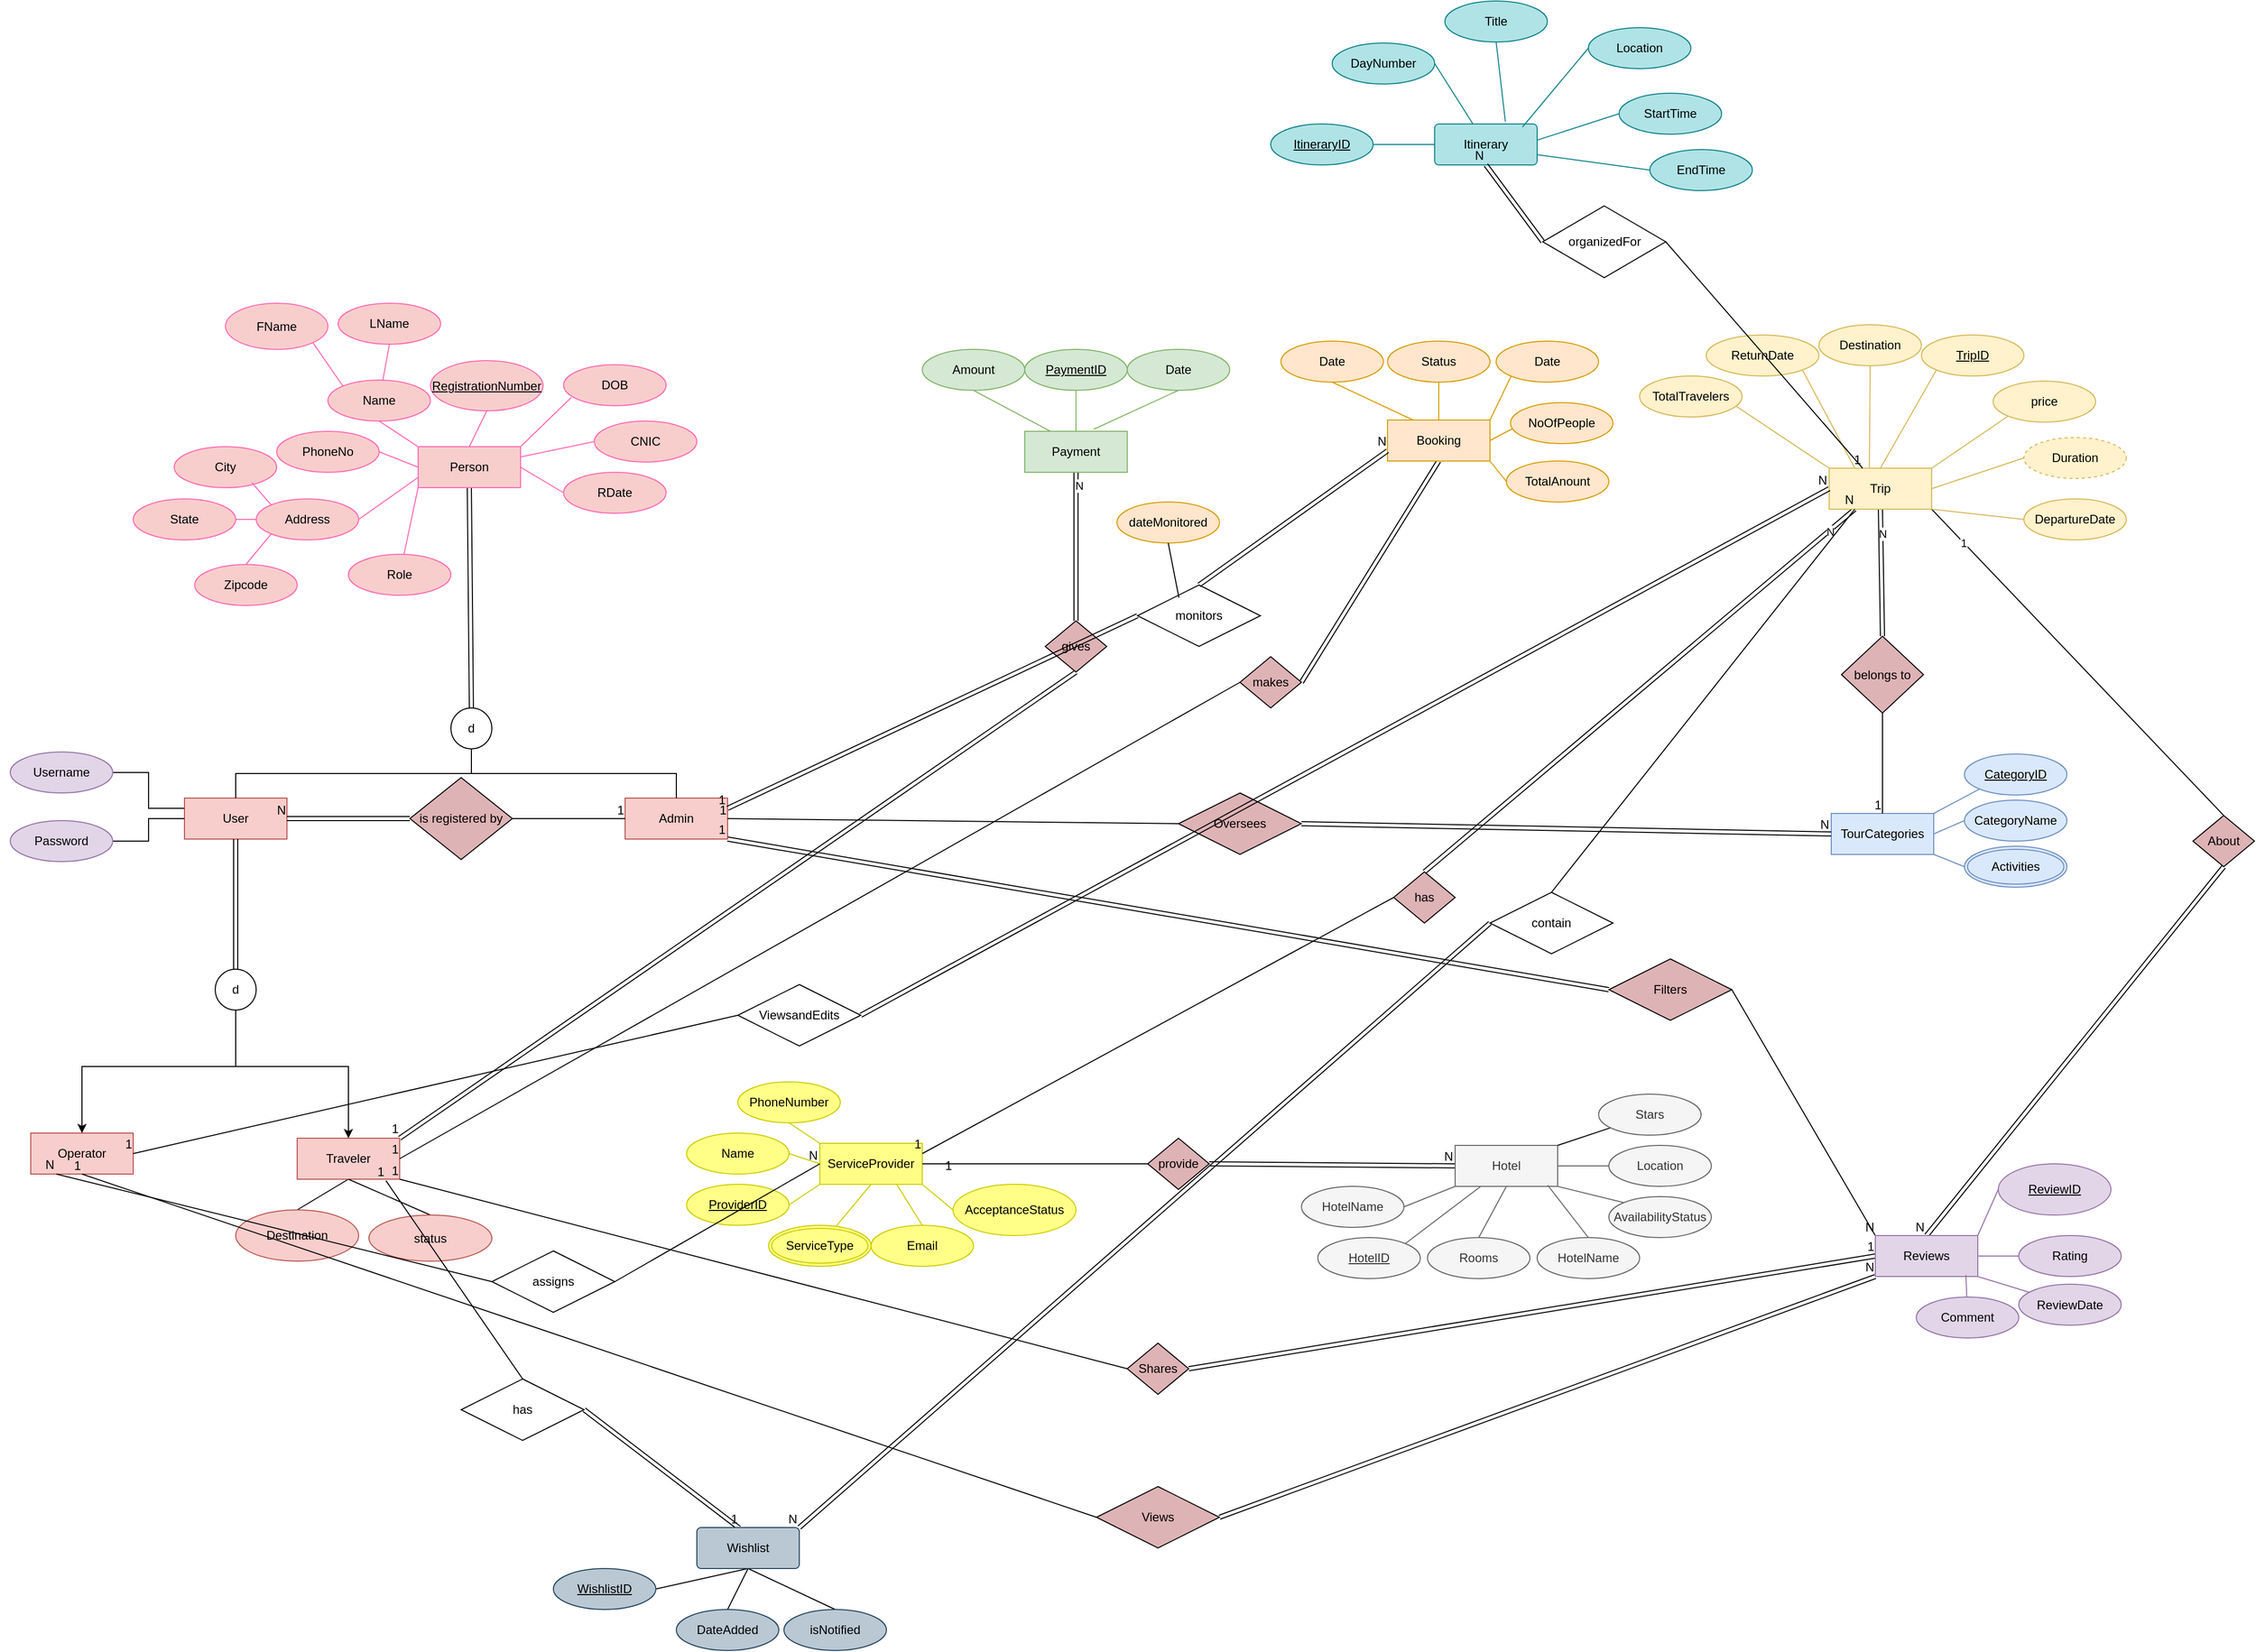 <mxfile version="26.2.12">
  <diagram name="Page-1" id="YxFuTaXcHATPwFKj4RiD">
    <mxGraphModel dx="2307" dy="1818" grid="1" gridSize="10" guides="1" tooltips="1" connect="1" arrows="1" fold="1" page="1" pageScale="1" pageWidth="850" pageHeight="1100" math="0" shadow="0">
      <root>
        <mxCell id="0" />
        <mxCell id="1" parent="0" />
        <mxCell id="sDAoQvDrm24iOx8Zkhv_-2" value="User" style="whiteSpace=wrap;html=1;align=center;fillColor=#f8cecc;strokeColor=#b85450;" parent="1" vertex="1">
          <mxGeometry x="-370" y="208" width="100" height="40" as="geometry" />
        </mxCell>
        <mxCell id="sDAoQvDrm24iOx8Zkhv_-3" value="Admin" style="whiteSpace=wrap;html=1;align=center;fillColor=#f8cecc;strokeColor=#b85450;" parent="1" vertex="1">
          <mxGeometry x="60" y="208" width="100" height="40" as="geometry" />
        </mxCell>
        <mxCell id="sDAoQvDrm24iOx8Zkhv_-4" value="Operator" style="whiteSpace=wrap;html=1;align=center;fillColor=#f8cecc;strokeColor=#b85450;" parent="1" vertex="1">
          <mxGeometry x="-520" y="535" width="100" height="40" as="geometry" />
        </mxCell>
        <mxCell id="sDAoQvDrm24iOx8Zkhv_-62" style="rounded=0;orthogonalLoop=1;jettySize=auto;html=1;exitX=0.5;exitY=1;exitDx=0;exitDy=0;entryX=0.5;entryY=0;entryDx=0;entryDy=0;endArrow=none;startFill=0;" parent="1" source="sDAoQvDrm24iOx8Zkhv_-5" target="sDAoQvDrm24iOx8Zkhv_-60" edge="1">
          <mxGeometry relative="1" as="geometry" />
        </mxCell>
        <mxCell id="sDAoQvDrm24iOx8Zkhv_-5" value="Traveler" style="whiteSpace=wrap;html=1;align=center;fillColor=#f8cecc;strokeColor=#b85450;" parent="1" vertex="1">
          <mxGeometry x="-260" y="540" width="100" height="40" as="geometry" />
        </mxCell>
        <mxCell id="sDAoQvDrm24iOx8Zkhv_-6" value="" style="shape=link;html=1;rounded=0;exitX=0.5;exitY=1;exitDx=0;exitDy=0;entryX=0.5;entryY=0;entryDx=0;entryDy=0;" parent="1" source="sDAoQvDrm24iOx8Zkhv_-1" target="sDAoQvDrm24iOx8Zkhv_-11" edge="1">
          <mxGeometry relative="1" as="geometry">
            <mxPoint x="140" y="150" as="sourcePoint" />
            <mxPoint x="300" y="150" as="targetPoint" />
          </mxGeometry>
        </mxCell>
        <mxCell id="sDAoQvDrm24iOx8Zkhv_-7" value="" style="resizable=0;html=1;whiteSpace=wrap;align=right;verticalAlign=bottom;" parent="sDAoQvDrm24iOx8Zkhv_-6" connectable="0" vertex="1">
          <mxGeometry x="1" relative="1" as="geometry" />
        </mxCell>
        <mxCell id="sDAoQvDrm24iOx8Zkhv_-14" style="edgeStyle=orthogonalEdgeStyle;rounded=0;orthogonalLoop=1;jettySize=auto;html=1;exitX=0.5;exitY=1;exitDx=0;exitDy=0;entryX=0.5;entryY=0;entryDx=0;entryDy=0;endArrow=none;startFill=0;" parent="1" source="sDAoQvDrm24iOx8Zkhv_-11" target="sDAoQvDrm24iOx8Zkhv_-2" edge="1">
          <mxGeometry relative="1" as="geometry" />
        </mxCell>
        <mxCell id="sDAoQvDrm24iOx8Zkhv_-15" style="edgeStyle=orthogonalEdgeStyle;rounded=0;orthogonalLoop=1;jettySize=auto;html=1;exitX=0.5;exitY=1;exitDx=0;exitDy=0;entryX=0.5;entryY=0;entryDx=0;entryDy=0;endArrow=none;startFill=0;" parent="1" source="sDAoQvDrm24iOx8Zkhv_-11" target="sDAoQvDrm24iOx8Zkhv_-3" edge="1">
          <mxGeometry relative="1" as="geometry" />
        </mxCell>
        <mxCell id="sDAoQvDrm24iOx8Zkhv_-11" value="d" style="ellipse;whiteSpace=wrap;html=1;aspect=fixed;" parent="1" vertex="1">
          <mxGeometry x="-110" y="120" width="40" height="40" as="geometry" />
        </mxCell>
        <mxCell id="sDAoQvDrm24iOx8Zkhv_-12" value="" style="resizable=0;html=1;whiteSpace=wrap;align=right;verticalAlign=bottom;" parent="1" connectable="0" vertex="1">
          <mxGeometry x="60" y="280.0" as="geometry" />
        </mxCell>
        <mxCell id="yYfkGbvBnzKrjH2uq1O5-17" style="edgeStyle=orthogonalEdgeStyle;rounded=0;orthogonalLoop=1;jettySize=auto;html=1;entryX=0.5;entryY=0;entryDx=0;entryDy=0;" parent="1" source="sDAoQvDrm24iOx8Zkhv_-13" target="sDAoQvDrm24iOx8Zkhv_-4" edge="1">
          <mxGeometry relative="1" as="geometry">
            <Array as="points">
              <mxPoint x="-320" y="470" />
              <mxPoint x="-470" y="470" />
            </Array>
          </mxGeometry>
        </mxCell>
        <mxCell id="yYfkGbvBnzKrjH2uq1O5-18" style="edgeStyle=orthogonalEdgeStyle;rounded=0;orthogonalLoop=1;jettySize=auto;html=1;entryX=0.5;entryY=0;entryDx=0;entryDy=0;" parent="1" source="sDAoQvDrm24iOx8Zkhv_-13" target="sDAoQvDrm24iOx8Zkhv_-5" edge="1">
          <mxGeometry relative="1" as="geometry">
            <mxPoint x="-240" y="510" as="targetPoint" />
            <Array as="points">
              <mxPoint x="-320" y="470" />
              <mxPoint x="-210" y="470" />
            </Array>
          </mxGeometry>
        </mxCell>
        <mxCell id="sDAoQvDrm24iOx8Zkhv_-13" value="d" style="ellipse;whiteSpace=wrap;html=1;aspect=fixed;" parent="1" vertex="1">
          <mxGeometry x="-340" y="375" width="40" height="40" as="geometry" />
        </mxCell>
        <mxCell id="sDAoQvDrm24iOx8Zkhv_-16" value="" style="shape=link;html=1;rounded=0;entryX=0.5;entryY=1;entryDx=0;entryDy=0;exitX=0.5;exitY=0;exitDx=0;exitDy=0;" parent="1" source="sDAoQvDrm24iOx8Zkhv_-13" target="sDAoQvDrm24iOx8Zkhv_-2" edge="1">
          <mxGeometry relative="1" as="geometry">
            <mxPoint x="70" y="280" as="sourcePoint" />
            <mxPoint x="230" y="280" as="targetPoint" />
          </mxGeometry>
        </mxCell>
        <mxCell id="sDAoQvDrm24iOx8Zkhv_-60" value="Destination" style="ellipse;whiteSpace=wrap;html=1;align=center;fillColor=#f8cecc;strokeColor=#b85450;" parent="1" vertex="1">
          <mxGeometry x="-320" y="610" width="120" height="50" as="geometry" />
        </mxCell>
        <mxCell id="sDAoQvDrm24iOx8Zkhv_-90" style="rounded=0;orthogonalLoop=1;jettySize=auto;html=1;exitX=0.5;exitY=0;exitDx=0;exitDy=0;entryX=0.5;entryY=1;entryDx=0;entryDy=0;endArrow=none;startFill=0;" parent="1" source="sDAoQvDrm24iOx8Zkhv_-89" target="sDAoQvDrm24iOx8Zkhv_-5" edge="1">
          <mxGeometry relative="1" as="geometry" />
        </mxCell>
        <mxCell id="sDAoQvDrm24iOx8Zkhv_-89" value="status" style="ellipse;whiteSpace=wrap;html=1;align=center;fillColor=#f8cecc;strokeColor=#b85450;" parent="1" vertex="1">
          <mxGeometry x="-190" y="615" width="120" height="45" as="geometry" />
        </mxCell>
        <mxCell id="sDAoQvDrm24iOx8Zkhv_-131" value="" style="group" parent="1" vertex="1" connectable="0">
          <mxGeometry x="80" y="455" width="470" height="210" as="geometry" />
        </mxCell>
        <mxCell id="sDAoQvDrm24iOx8Zkhv_-127" style="rounded=0;orthogonalLoop=1;jettySize=auto;html=1;exitX=1;exitY=1;exitDx=0;exitDy=0;entryX=0;entryY=0.5;entryDx=0;entryDy=0;endArrow=none;startFill=0;fillColor=#ffff88;strokeColor=#CCCC00;" parent="sDAoQvDrm24iOx8Zkhv_-131" source="sDAoQvDrm24iOx8Zkhv_-106" target="sDAoQvDrm24iOx8Zkhv_-126" edge="1">
          <mxGeometry relative="1" as="geometry" />
        </mxCell>
        <mxCell id="sDAoQvDrm24iOx8Zkhv_-106" value="ServiceProvider" style="whiteSpace=wrap;html=1;align=center;fillColor=#ffff88;strokeColor=#CCCC00;" parent="sDAoQvDrm24iOx8Zkhv_-131" vertex="1">
          <mxGeometry x="170" y="90" width="100" height="40" as="geometry" />
        </mxCell>
        <mxCell id="sDAoQvDrm24iOx8Zkhv_-115" style="rounded=0;orthogonalLoop=1;jettySize=auto;html=1;exitX=1;exitY=0.5;exitDx=0;exitDy=0;entryX=0;entryY=1;entryDx=0;entryDy=0;endArrow=none;startFill=0;fillColor=#ffff88;strokeColor=#CCCC00;" parent="sDAoQvDrm24iOx8Zkhv_-131" source="sDAoQvDrm24iOx8Zkhv_-114" target="sDAoQvDrm24iOx8Zkhv_-106" edge="1">
          <mxGeometry relative="1" as="geometry" />
        </mxCell>
        <mxCell id="sDAoQvDrm24iOx8Zkhv_-114" value="ProviderID" style="ellipse;whiteSpace=wrap;html=1;align=center;fontStyle=4;fillColor=#ffff88;strokeColor=#CCCC00;" parent="sDAoQvDrm24iOx8Zkhv_-131" vertex="1">
          <mxGeometry x="40" y="130" width="100" height="40" as="geometry" />
        </mxCell>
        <mxCell id="sDAoQvDrm24iOx8Zkhv_-120" style="rounded=0;orthogonalLoop=1;jettySize=auto;html=1;exitX=1;exitY=0.5;exitDx=0;exitDy=0;entryX=0;entryY=0.5;entryDx=0;entryDy=0;endArrow=none;startFill=0;fillColor=#ffff88;strokeColor=#CCCC00;" parent="sDAoQvDrm24iOx8Zkhv_-131" source="sDAoQvDrm24iOx8Zkhv_-116" target="sDAoQvDrm24iOx8Zkhv_-106" edge="1">
          <mxGeometry relative="1" as="geometry">
            <mxPoint x="100" y="63" as="sourcePoint" />
            <mxPoint x="220" y="100" as="targetPoint" />
          </mxGeometry>
        </mxCell>
        <mxCell id="sDAoQvDrm24iOx8Zkhv_-116" value="Name" style="ellipse;whiteSpace=wrap;html=1;align=center;fillColor=#ffff88;strokeColor=#CCCC00;" parent="sDAoQvDrm24iOx8Zkhv_-131" vertex="1">
          <mxGeometry x="40" y="80" width="100" height="40" as="geometry" />
        </mxCell>
        <mxCell id="sDAoQvDrm24iOx8Zkhv_-121" style="rounded=0;orthogonalLoop=1;jettySize=auto;html=1;exitX=0.5;exitY=1;exitDx=0;exitDy=0;entryX=0;entryY=0;entryDx=0;entryDy=0;endArrow=none;startFill=0;fillColor=#ffff88;strokeColor=#CCCC00;" parent="sDAoQvDrm24iOx8Zkhv_-131" source="sDAoQvDrm24iOx8Zkhv_-117" target="sDAoQvDrm24iOx8Zkhv_-106" edge="1">
          <mxGeometry relative="1" as="geometry" />
        </mxCell>
        <mxCell id="sDAoQvDrm24iOx8Zkhv_-117" value="PhoneNumber" style="ellipse;whiteSpace=wrap;html=1;align=center;fillColor=#ffff88;strokeColor=#CCCC00;" parent="sDAoQvDrm24iOx8Zkhv_-131" vertex="1">
          <mxGeometry x="90" y="30" width="100" height="40" as="geometry" />
        </mxCell>
        <mxCell id="sDAoQvDrm24iOx8Zkhv_-126" value="AcceptanceStatus" style="ellipse;whiteSpace=wrap;html=1;align=center;fillColor=#ffff88;strokeColor=#CCCC00;" parent="sDAoQvDrm24iOx8Zkhv_-131" vertex="1">
          <mxGeometry x="300" y="130" width="120" height="50" as="geometry" />
        </mxCell>
        <mxCell id="sDAoQvDrm24iOx8Zkhv_-130" style="rounded=0;orthogonalLoop=1;jettySize=auto;html=1;entryX=0.5;entryY=1;entryDx=0;entryDy=0;endArrow=none;startFill=0;fillColor=#ffff88;strokeColor=#CCCC00;" parent="sDAoQvDrm24iOx8Zkhv_-131" source="sDAoQvDrm24iOx8Zkhv_-128" target="sDAoQvDrm24iOx8Zkhv_-106" edge="1">
          <mxGeometry relative="1" as="geometry" />
        </mxCell>
        <mxCell id="sDAoQvDrm24iOx8Zkhv_-128" value="ServiceType" style="ellipse;shape=doubleEllipse;margin=3;whiteSpace=wrap;html=1;align=center;fillColor=#ffff88;strokeColor=#CCCC00;" parent="sDAoQvDrm24iOx8Zkhv_-131" vertex="1">
          <mxGeometry x="120" y="170" width="100" height="40" as="geometry" />
        </mxCell>
        <mxCell id="sDAoQvDrm24iOx8Zkhv_-118" value="Email" style="ellipse;whiteSpace=wrap;html=1;align=center;fillColor=#ffff88;strokeColor=#CCCC00;" parent="sDAoQvDrm24iOx8Zkhv_-131" vertex="1">
          <mxGeometry x="220" y="170" width="100" height="40" as="geometry" />
        </mxCell>
        <mxCell id="sDAoQvDrm24iOx8Zkhv_-122" style="rounded=0;orthogonalLoop=1;jettySize=auto;html=1;exitX=0.75;exitY=1;exitDx=0;exitDy=0;endArrow=none;startFill=0;entryX=0.5;entryY=0;entryDx=0;entryDy=0;fillColor=#ffff88;strokeColor=#CCCC00;" parent="sDAoQvDrm24iOx8Zkhv_-131" source="sDAoQvDrm24iOx8Zkhv_-106" target="sDAoQvDrm24iOx8Zkhv_-118" edge="1">
          <mxGeometry relative="1" as="geometry">
            <mxPoint x="300" y="150" as="targetPoint" />
          </mxGeometry>
        </mxCell>
        <mxCell id="sDAoQvDrm24iOx8Zkhv_-140" value="provide" style="shape=rhombus;html=1;dashed=0;whiteSpace=wrap;perimeter=rhombusPerimeter;fillColor=#DEB3B5;" parent="1" vertex="1">
          <mxGeometry x="570" y="540" width="60" height="50" as="geometry" />
        </mxCell>
        <mxCell id="sDAoQvDrm24iOx8Zkhv_-141" value="" style="html=1;rounded=0;exitX=0;exitY=0.5;exitDx=0;exitDy=0;endArrow=none;startFill=0;entryX=1;entryY=0.5;entryDx=0;entryDy=0;" parent="1" source="sDAoQvDrm24iOx8Zkhv_-140" target="sDAoQvDrm24iOx8Zkhv_-106" edge="1">
          <mxGeometry relative="1" as="geometry">
            <mxPoint x="-50" y="730" as="sourcePoint" />
            <mxPoint x="170" y="900" as="targetPoint" />
          </mxGeometry>
        </mxCell>
        <mxCell id="sDAoQvDrm24iOx8Zkhv_-142" value="1" style="resizable=0;html=1;whiteSpace=wrap;align=right;verticalAlign=bottom;" parent="sDAoQvDrm24iOx8Zkhv_-141" connectable="0" vertex="1">
          <mxGeometry x="1" relative="1" as="geometry">
            <mxPoint x="30" y="10" as="offset" />
          </mxGeometry>
        </mxCell>
        <mxCell id="sDAoQvDrm24iOx8Zkhv_-143" value="" style="shape=link;html=1;rounded=0;entryX=0;entryY=0.5;entryDx=0;entryDy=0;exitX=1;exitY=0.5;exitDx=0;exitDy=0;" parent="1" source="sDAoQvDrm24iOx8Zkhv_-140" target="sDAoQvDrm24iOx8Zkhv_-22" edge="1">
          <mxGeometry relative="1" as="geometry">
            <mxPoint x="20" y="950" as="sourcePoint" />
            <mxPoint x="180" y="950" as="targetPoint" />
            <Array as="points" />
          </mxGeometry>
        </mxCell>
        <mxCell id="sDAoQvDrm24iOx8Zkhv_-144" value="N" style="resizable=0;html=1;whiteSpace=wrap;align=right;verticalAlign=bottom;" parent="sDAoQvDrm24iOx8Zkhv_-143" connectable="0" vertex="1">
          <mxGeometry x="1" relative="1" as="geometry">
            <mxPoint as="offset" />
          </mxGeometry>
        </mxCell>
        <mxCell id="sDAoQvDrm24iOx8Zkhv_-152" value="gives" style="shape=rhombus;html=1;dashed=0;whiteSpace=wrap;perimeter=rhombusPerimeter;fillColor=#DEB3B5;" parent="1" vertex="1">
          <mxGeometry x="470" y="35" width="60" height="50" as="geometry" />
        </mxCell>
        <mxCell id="sDAoQvDrm24iOx8Zkhv_-153" value="" style="shape=link;html=1;rounded=0;entryX=1;entryY=0;entryDx=0;entryDy=0;exitX=0.5;exitY=1;exitDx=0;exitDy=0;" parent="1" source="sDAoQvDrm24iOx8Zkhv_-152" target="sDAoQvDrm24iOx8Zkhv_-5" edge="1">
          <mxGeometry relative="1" as="geometry">
            <mxPoint x="590" y="170" as="sourcePoint" />
            <mxPoint x="750" y="170" as="targetPoint" />
          </mxGeometry>
        </mxCell>
        <mxCell id="sDAoQvDrm24iOx8Zkhv_-154" value="1" style="resizable=0;html=1;whiteSpace=wrap;align=right;verticalAlign=bottom;" parent="sDAoQvDrm24iOx8Zkhv_-153" connectable="0" vertex="1">
          <mxGeometry x="1" relative="1" as="geometry" />
        </mxCell>
        <mxCell id="sDAoQvDrm24iOx8Zkhv_-155" value="" style="shape=link;html=1;rounded=0;exitX=0.5;exitY=0;exitDx=0;exitDy=0;entryX=0.5;entryY=1;entryDx=0;entryDy=0;" parent="1" source="sDAoQvDrm24iOx8Zkhv_-152" target="sDAoQvDrm24iOx8Zkhv_-145" edge="1">
          <mxGeometry relative="1" as="geometry">
            <mxPoint x="590" y="170" as="sourcePoint" />
            <mxPoint x="500" y="-80" as="targetPoint" />
          </mxGeometry>
        </mxCell>
        <mxCell id="sDAoQvDrm24iOx8Zkhv_-156" value="N" style="resizable=0;html=1;whiteSpace=wrap;align=right;verticalAlign=bottom;" parent="sDAoQvDrm24iOx8Zkhv_-155" connectable="0" vertex="1">
          <mxGeometry x="1" relative="1" as="geometry" />
        </mxCell>
        <mxCell id="yYfkGbvBnzKrjH2uq1O5-7" value="N" style="edgeLabel;html=1;align=center;verticalAlign=middle;resizable=0;points=[];" parent="sDAoQvDrm24iOx8Zkhv_-155" connectable="0" vertex="1">
          <mxGeometry x="0.823" y="-3" relative="1" as="geometry">
            <mxPoint as="offset" />
          </mxGeometry>
        </mxCell>
        <mxCell id="sDAoQvDrm24iOx8Zkhv_-169" value="makes" style="shape=rhombus;html=1;dashed=0;whiteSpace=wrap;perimeter=rhombusPerimeter;fillColor=#DEB3B5;" parent="1" vertex="1">
          <mxGeometry x="660" y="70" width="60" height="50" as="geometry" />
        </mxCell>
        <mxCell id="sDAoQvDrm24iOx8Zkhv_-170" value="" style="html=1;rounded=0;entryX=1;entryY=0.5;entryDx=0;entryDy=0;exitX=0;exitY=0.5;exitDx=0;exitDy=0;endArrow=none;startFill=0;" parent="1" source="sDAoQvDrm24iOx8Zkhv_-169" target="sDAoQvDrm24iOx8Zkhv_-5" edge="1">
          <mxGeometry relative="1" as="geometry">
            <mxPoint x="490" y="190" as="sourcePoint" />
            <mxPoint x="650" y="190" as="targetPoint" />
          </mxGeometry>
        </mxCell>
        <mxCell id="sDAoQvDrm24iOx8Zkhv_-171" value="1" style="resizable=0;html=1;whiteSpace=wrap;align=right;verticalAlign=bottom;" parent="sDAoQvDrm24iOx8Zkhv_-170" connectable="0" vertex="1">
          <mxGeometry x="1" relative="1" as="geometry" />
        </mxCell>
        <mxCell id="sDAoQvDrm24iOx8Zkhv_-172" value="" style="shape=link;html=1;rounded=0;entryX=0.5;entryY=1;entryDx=0;entryDy=0;exitX=1;exitY=0.5;exitDx=0;exitDy=0;" parent="1" source="sDAoQvDrm24iOx8Zkhv_-169" target="sDAoQvDrm24iOx8Zkhv_-160" edge="1">
          <mxGeometry relative="1" as="geometry">
            <mxPoint x="490" y="260" as="sourcePoint" />
            <mxPoint x="650" y="260" as="targetPoint" />
          </mxGeometry>
        </mxCell>
        <mxCell id="sDAoQvDrm24iOx8Zkhv_-173" value="N" style="resizable=0;html=1;whiteSpace=wrap;align=right;verticalAlign=bottom;" parent="sDAoQvDrm24iOx8Zkhv_-172" connectable="0" vertex="1">
          <mxGeometry x="1" relative="1" as="geometry" />
        </mxCell>
        <mxCell id="sDAoQvDrm24iOx8Zkhv_-180" value="" style="group" parent="1" vertex="1" connectable="0">
          <mxGeometry x="1200" y="120" width="267" height="193" as="geometry" />
        </mxCell>
        <mxCell id="sDAoQvDrm24iOx8Zkhv_-21" value="TourCategories" style="whiteSpace=wrap;html=1;align=center;fillColor=#dae8fc;strokeColor=#6c8ebf;" parent="sDAoQvDrm24iOx8Zkhv_-180" vertex="1">
          <mxGeometry x="37" y="103" width="100" height="40" as="geometry" />
        </mxCell>
        <mxCell id="sDAoQvDrm24iOx8Zkhv_-76" style="rounded=0;orthogonalLoop=1;jettySize=auto;html=1;exitX=0;exitY=1;exitDx=0;exitDy=0;endArrow=none;startFill=0;entryX=1;entryY=0;entryDx=0;entryDy=0;fillColor=#dae8fc;strokeColor=#6c8ebf;" parent="sDAoQvDrm24iOx8Zkhv_-180" source="sDAoQvDrm24iOx8Zkhv_-74" target="sDAoQvDrm24iOx8Zkhv_-21" edge="1">
          <mxGeometry relative="1" as="geometry">
            <mxPoint x="57" y="53" as="sourcePoint" />
          </mxGeometry>
        </mxCell>
        <mxCell id="sDAoQvDrm24iOx8Zkhv_-74" value="CategoryID" style="ellipse;whiteSpace=wrap;html=1;align=center;fontStyle=4;fillColor=#dae8fc;strokeColor=#6c8ebf;" parent="sDAoQvDrm24iOx8Zkhv_-180" vertex="1">
          <mxGeometry x="167" y="45" width="100" height="40" as="geometry" />
        </mxCell>
        <mxCell id="sDAoQvDrm24iOx8Zkhv_-77" style="rounded=0;orthogonalLoop=1;jettySize=auto;html=1;exitX=0;exitY=0.5;exitDx=0;exitDy=0;entryX=1;entryY=0.5;entryDx=0;entryDy=0;endArrow=none;startFill=0;fillColor=#dae8fc;strokeColor=#6c8ebf;" parent="sDAoQvDrm24iOx8Zkhv_-180" source="sDAoQvDrm24iOx8Zkhv_-75" target="sDAoQvDrm24iOx8Zkhv_-21" edge="1">
          <mxGeometry relative="1" as="geometry" />
        </mxCell>
        <mxCell id="sDAoQvDrm24iOx8Zkhv_-75" value="CategoryName" style="ellipse;whiteSpace=wrap;html=1;align=center;fillColor=#dae8fc;strokeColor=#6c8ebf;" parent="sDAoQvDrm24iOx8Zkhv_-180" vertex="1">
          <mxGeometry x="167" y="90" width="100" height="40" as="geometry" />
        </mxCell>
        <mxCell id="sDAoQvDrm24iOx8Zkhv_-132" style="rounded=0;orthogonalLoop=1;jettySize=auto;html=1;exitX=0;exitY=0.5;exitDx=0;exitDy=0;entryX=1;entryY=1;entryDx=0;entryDy=0;endArrow=none;startFill=0;fillColor=#dae8fc;strokeColor=#6c8ebf;" parent="sDAoQvDrm24iOx8Zkhv_-180" source="sDAoQvDrm24iOx8Zkhv_-78" target="sDAoQvDrm24iOx8Zkhv_-21" edge="1">
          <mxGeometry relative="1" as="geometry" />
        </mxCell>
        <mxCell id="sDAoQvDrm24iOx8Zkhv_-78" value="Activities" style="ellipse;shape=doubleEllipse;margin=3;whiteSpace=wrap;html=1;align=center;fillColor=#dae8fc;strokeColor=#6c8ebf;" parent="sDAoQvDrm24iOx8Zkhv_-180" vertex="1">
          <mxGeometry x="167" y="135" width="100" height="40" as="geometry" />
        </mxCell>
        <mxCell id="sDAoQvDrm24iOx8Zkhv_-181" value="belongs to" style="shape=rhombus;html=1;dashed=0;whiteSpace=wrap;perimeter=rhombusPerimeter;fillColor=#DEB3B5;" parent="1" vertex="1">
          <mxGeometry x="1247" y="50" width="80" height="75" as="geometry" />
        </mxCell>
        <mxCell id="sDAoQvDrm24iOx8Zkhv_-184" value="" style="endArrow=none;html=1;rounded=0;entryX=0.5;entryY=0;entryDx=0;entryDy=0;exitX=0.5;exitY=1;exitDx=0;exitDy=0;" parent="1" source="sDAoQvDrm24iOx8Zkhv_-181" target="sDAoQvDrm24iOx8Zkhv_-21" edge="1">
          <mxGeometry relative="1" as="geometry">
            <mxPoint x="1480" y="380" as="sourcePoint" />
            <mxPoint x="1640" y="380" as="targetPoint" />
          </mxGeometry>
        </mxCell>
        <mxCell id="sDAoQvDrm24iOx8Zkhv_-185" value="1" style="resizable=0;html=1;whiteSpace=wrap;align=right;verticalAlign=bottom;" parent="sDAoQvDrm24iOx8Zkhv_-184" connectable="0" vertex="1">
          <mxGeometry x="1" relative="1" as="geometry" />
        </mxCell>
        <mxCell id="sDAoQvDrm24iOx8Zkhv_-186" value="has" style="shape=rhombus;html=1;dashed=0;whiteSpace=wrap;perimeter=rhombusPerimeter;fillColor=#DEB3B5;" parent="1" vertex="1">
          <mxGeometry x="810" y="280" width="60" height="50" as="geometry" />
        </mxCell>
        <mxCell id="sDAoQvDrm24iOx8Zkhv_-187" value="" style="shape=link;html=1;rounded=0;exitX=0.5;exitY=0;exitDx=0;exitDy=0;entryX=0.25;entryY=1;entryDx=0;entryDy=0;" parent="1" source="sDAoQvDrm24iOx8Zkhv_-186" target="sDAoQvDrm24iOx8Zkhv_-20" edge="1">
          <mxGeometry relative="1" as="geometry">
            <mxPoint x="850" y="450" as="sourcePoint" />
            <mxPoint x="1410" y="-70" as="targetPoint" />
          </mxGeometry>
        </mxCell>
        <mxCell id="sDAoQvDrm24iOx8Zkhv_-188" value="N" style="resizable=0;html=1;whiteSpace=wrap;align=right;verticalAlign=bottom;container=0;" parent="sDAoQvDrm24iOx8Zkhv_-187" connectable="0" vertex="1">
          <mxGeometry x="1" relative="1" as="geometry" />
        </mxCell>
        <mxCell id="yYfkGbvBnzKrjH2uq1O5-40" value="N" style="edgeLabel;html=1;align=center;verticalAlign=middle;resizable=0;points=[];" parent="sDAoQvDrm24iOx8Zkhv_-187" connectable="0" vertex="1">
          <mxGeometry x="0.878" y="-2" relative="1" as="geometry">
            <mxPoint y="-1" as="offset" />
          </mxGeometry>
        </mxCell>
        <mxCell id="sDAoQvDrm24iOx8Zkhv_-189" value="" style="endArrow=none;html=1;rounded=0;exitX=0;exitY=0.5;exitDx=0;exitDy=0;entryX=1;entryY=0.25;entryDx=0;entryDy=0;" parent="1" source="sDAoQvDrm24iOx8Zkhv_-186" target="sDAoQvDrm24iOx8Zkhv_-106" edge="1">
          <mxGeometry relative="1" as="geometry">
            <mxPoint x="850" y="420" as="sourcePoint" />
            <mxPoint x="810" y="690" as="targetPoint" />
          </mxGeometry>
        </mxCell>
        <mxCell id="sDAoQvDrm24iOx8Zkhv_-190" value="1" style="resizable=0;html=1;whiteSpace=wrap;align=right;verticalAlign=bottom;" parent="sDAoQvDrm24iOx8Zkhv_-189" connectable="0" vertex="1">
          <mxGeometry x="1" relative="1" as="geometry" />
        </mxCell>
        <mxCell id="sDAoQvDrm24iOx8Zkhv_-191" value="is registered by" style="shape=rhombus;html=1;dashed=0;whiteSpace=wrap;perimeter=rhombusPerimeter;fillColor=light-dark(#DEB3B5,#EDEDED);" parent="1" vertex="1">
          <mxGeometry x="-150" y="188" width="100" height="80" as="geometry" />
        </mxCell>
        <mxCell id="sDAoQvDrm24iOx8Zkhv_-192" value="" style="shape=link;html=1;rounded=0;exitX=0;exitY=0.5;exitDx=0;exitDy=0;entryX=1;entryY=0.5;entryDx=0;entryDy=0;" parent="1" source="sDAoQvDrm24iOx8Zkhv_-191" target="sDAoQvDrm24iOx8Zkhv_-2" edge="1">
          <mxGeometry relative="1" as="geometry">
            <mxPoint x="70" y="350" as="sourcePoint" />
            <mxPoint x="-270" y="238" as="targetPoint" />
          </mxGeometry>
        </mxCell>
        <mxCell id="sDAoQvDrm24iOx8Zkhv_-193" value="N" style="resizable=0;html=1;whiteSpace=wrap;align=right;verticalAlign=bottom;" parent="sDAoQvDrm24iOx8Zkhv_-192" connectable="0" vertex="1">
          <mxGeometry x="1" relative="1" as="geometry" />
        </mxCell>
        <mxCell id="sDAoQvDrm24iOx8Zkhv_-194" value="" style="endArrow=none;html=1;rounded=0;entryX=0;entryY=0.5;entryDx=0;entryDy=0;exitX=1;exitY=0.5;exitDx=0;exitDy=0;" parent="1" source="sDAoQvDrm24iOx8Zkhv_-191" target="sDAoQvDrm24iOx8Zkhv_-3" edge="1">
          <mxGeometry relative="1" as="geometry">
            <mxPoint x="70" y="350" as="sourcePoint" />
            <mxPoint x="230" y="350" as="targetPoint" />
          </mxGeometry>
        </mxCell>
        <mxCell id="sDAoQvDrm24iOx8Zkhv_-195" value="1" style="resizable=0;html=1;whiteSpace=wrap;align=right;verticalAlign=bottom;" parent="sDAoQvDrm24iOx8Zkhv_-194" connectable="0" vertex="1">
          <mxGeometry x="1" relative="1" as="geometry" />
        </mxCell>
        <mxCell id="sDAoQvDrm24iOx8Zkhv_-205" value="Shares" style="shape=rhombus;html=1;dashed=0;whiteSpace=wrap;perimeter=rhombusPerimeter;fillColor=#DEB3B5;" parent="1" vertex="1">
          <mxGeometry x="550" y="740" width="60" height="50" as="geometry" />
        </mxCell>
        <mxCell id="sDAoQvDrm24iOx8Zkhv_-206" value="" style="endArrow=none;html=1;rounded=0;entryX=0;entryY=0.5;entryDx=0;entryDy=0;exitX=1;exitY=0.5;exitDx=0;exitDy=0;shape=link;" parent="1" source="sDAoQvDrm24iOx8Zkhv_-205" target="sDAoQvDrm24iOx8Zkhv_-196" edge="1">
          <mxGeometry relative="1" as="geometry">
            <mxPoint x="290" y="330" as="sourcePoint" />
            <mxPoint x="450" y="330" as="targetPoint" />
          </mxGeometry>
        </mxCell>
        <mxCell id="sDAoQvDrm24iOx8Zkhv_-207" value="1" style="resizable=0;html=1;whiteSpace=wrap;align=right;verticalAlign=bottom;" parent="sDAoQvDrm24iOx8Zkhv_-206" connectable="0" vertex="1">
          <mxGeometry x="1" relative="1" as="geometry" />
        </mxCell>
        <mxCell id="sDAoQvDrm24iOx8Zkhv_-208" value="" style="html=1;rounded=0;entryX=1;entryY=1;entryDx=0;entryDy=0;exitX=0;exitY=0.5;exitDx=0;exitDy=0;entryPerimeter=0;endArrow=none;startFill=0;" parent="1" source="sDAoQvDrm24iOx8Zkhv_-205" target="sDAoQvDrm24iOx8Zkhv_-5" edge="1">
          <mxGeometry relative="1" as="geometry">
            <mxPoint x="290" y="330" as="sourcePoint" />
            <mxPoint x="450" y="330" as="targetPoint" />
          </mxGeometry>
        </mxCell>
        <mxCell id="sDAoQvDrm24iOx8Zkhv_-209" value="1" style="resizable=0;html=1;whiteSpace=wrap;align=right;verticalAlign=bottom;" parent="sDAoQvDrm24iOx8Zkhv_-208" connectable="0" vertex="1">
          <mxGeometry x="1" relative="1" as="geometry" />
        </mxCell>
        <mxCell id="sDAoQvDrm24iOx8Zkhv_-210" value="About" style="shape=rhombus;html=1;dashed=0;whiteSpace=wrap;perimeter=rhombusPerimeter;fillColor=#DEB3B5;" parent="1" vertex="1">
          <mxGeometry x="1590" y="225" width="60" height="50" as="geometry" />
        </mxCell>
        <mxCell id="sDAoQvDrm24iOx8Zkhv_-211" value="" style="endArrow=none;html=1;rounded=0;entryX=0.5;entryY=0;entryDx=0;entryDy=0;exitX=0.5;exitY=1;exitDx=0;exitDy=0;shape=link;" parent="1" source="sDAoQvDrm24iOx8Zkhv_-210" target="sDAoQvDrm24iOx8Zkhv_-196" edge="1">
          <mxGeometry relative="1" as="geometry">
            <mxPoint x="1120" y="310" as="sourcePoint" />
            <mxPoint x="1280" y="310" as="targetPoint" />
          </mxGeometry>
        </mxCell>
        <mxCell id="sDAoQvDrm24iOx8Zkhv_-212" value="N" style="resizable=0;html=1;whiteSpace=wrap;align=right;verticalAlign=bottom;" parent="sDAoQvDrm24iOx8Zkhv_-211" connectable="0" vertex="1">
          <mxGeometry x="1" relative="1" as="geometry" />
        </mxCell>
        <mxCell id="sDAoQvDrm24iOx8Zkhv_-213" value="" style="html=1;rounded=0;exitX=0.5;exitY=0;exitDx=0;exitDy=0;endArrow=none;startFill=0;entryX=1;entryY=1;entryDx=0;entryDy=0;" parent="1" source="sDAoQvDrm24iOx8Zkhv_-210" target="sDAoQvDrm24iOx8Zkhv_-20" edge="1">
          <mxGeometry relative="1" as="geometry">
            <mxPoint x="1120" y="310" as="sourcePoint" />
            <mxPoint x="1540" y="-70" as="targetPoint" />
          </mxGeometry>
        </mxCell>
        <mxCell id="sDAoQvDrm24iOx8Zkhv_-214" value="1" style="resizable=0;html=1;whiteSpace=wrap;align=right;verticalAlign=bottom;container=0;" parent="sDAoQvDrm24iOx8Zkhv_-213" connectable="0" vertex="1">
          <mxGeometry x="1" relative="1" as="geometry" />
        </mxCell>
        <mxCell id="yYfkGbvBnzKrjH2uq1O5-38" value="1" style="edgeLabel;html=1;align=center;verticalAlign=middle;resizable=0;points=[];" parent="sDAoQvDrm24iOx8Zkhv_-213" connectable="0" vertex="1">
          <mxGeometry x="0.78" relative="1" as="geometry">
            <mxPoint x="-1" as="offset" />
          </mxGeometry>
        </mxCell>
        <mxCell id="sDAoQvDrm24iOx8Zkhv_-215" value="Filters" style="shape=rhombus;perimeter=rhombusPerimeter;whiteSpace=wrap;html=1;align=center;fillColor=#DEB3B5;" parent="1" vertex="1">
          <mxGeometry x="1020" y="365" width="120" height="60" as="geometry" />
        </mxCell>
        <mxCell id="sDAoQvDrm24iOx8Zkhv_-216" value="" style="shape=link;html=1;rounded=0;entryX=1;entryY=1;entryDx=0;entryDy=0;exitX=0;exitY=0.5;exitDx=0;exitDy=0;" parent="1" source="sDAoQvDrm24iOx8Zkhv_-215" target="sDAoQvDrm24iOx8Zkhv_-3" edge="1">
          <mxGeometry relative="1" as="geometry">
            <mxPoint x="360" y="310" as="sourcePoint" />
            <mxPoint x="520" y="310" as="targetPoint" />
          </mxGeometry>
        </mxCell>
        <mxCell id="sDAoQvDrm24iOx8Zkhv_-217" value="1" style="resizable=0;html=1;whiteSpace=wrap;align=right;verticalAlign=bottom;" parent="sDAoQvDrm24iOx8Zkhv_-216" connectable="0" vertex="1">
          <mxGeometry x="1" relative="1" as="geometry" />
        </mxCell>
        <mxCell id="sDAoQvDrm24iOx8Zkhv_-218" value="" style="endArrow=none;html=1;rounded=0;entryX=0;entryY=0;entryDx=0;entryDy=0;exitX=1;exitY=0.5;exitDx=0;exitDy=0;" parent="1" source="sDAoQvDrm24iOx8Zkhv_-215" target="sDAoQvDrm24iOx8Zkhv_-196" edge="1">
          <mxGeometry relative="1" as="geometry">
            <mxPoint x="360" y="310" as="sourcePoint" />
            <mxPoint x="520" y="310" as="targetPoint" />
          </mxGeometry>
        </mxCell>
        <mxCell id="sDAoQvDrm24iOx8Zkhv_-219" value="N" style="resizable=0;html=1;whiteSpace=wrap;align=right;verticalAlign=bottom;" parent="sDAoQvDrm24iOx8Zkhv_-218" connectable="0" vertex="1">
          <mxGeometry x="1" relative="1" as="geometry" />
        </mxCell>
        <mxCell id="sDAoQvDrm24iOx8Zkhv_-221" value="Oversees" style="shape=rhombus;perimeter=rhombusPerimeter;whiteSpace=wrap;html=1;align=center;fillColor=#DEB3B5;" parent="1" vertex="1">
          <mxGeometry x="600" y="203" width="120" height="60" as="geometry" />
        </mxCell>
        <mxCell id="sDAoQvDrm24iOx8Zkhv_-222" value="" style="endArrow=none;html=1;rounded=0;exitX=1;exitY=0.5;exitDx=0;exitDy=0;entryX=0;entryY=0.5;entryDx=0;entryDy=0;shape=link;" parent="1" source="sDAoQvDrm24iOx8Zkhv_-221" target="sDAoQvDrm24iOx8Zkhv_-21" edge="1">
          <mxGeometry relative="1" as="geometry">
            <mxPoint x="1030" y="670" as="sourcePoint" />
            <mxPoint x="1190" y="670" as="targetPoint" />
          </mxGeometry>
        </mxCell>
        <mxCell id="sDAoQvDrm24iOx8Zkhv_-223" value="N" style="resizable=0;html=1;whiteSpace=wrap;align=right;verticalAlign=bottom;" parent="sDAoQvDrm24iOx8Zkhv_-222" connectable="0" vertex="1">
          <mxGeometry x="1" relative="1" as="geometry" />
        </mxCell>
        <mxCell id="sDAoQvDrm24iOx8Zkhv_-224" value="" style="html=1;rounded=0;entryX=1;entryY=0.5;entryDx=0;entryDy=0;exitX=0;exitY=0.5;exitDx=0;exitDy=0;endArrow=none;startFill=0;" parent="1" source="sDAoQvDrm24iOx8Zkhv_-221" target="sDAoQvDrm24iOx8Zkhv_-3" edge="1">
          <mxGeometry relative="1" as="geometry">
            <mxPoint x="510" y="390" as="sourcePoint" />
            <mxPoint x="670" y="390" as="targetPoint" />
          </mxGeometry>
        </mxCell>
        <mxCell id="sDAoQvDrm24iOx8Zkhv_-225" value="1" style="resizable=0;html=1;whiteSpace=wrap;align=right;verticalAlign=bottom;" parent="sDAoQvDrm24iOx8Zkhv_-224" connectable="0" vertex="1">
          <mxGeometry x="1" relative="1" as="geometry" />
        </mxCell>
        <mxCell id="sDAoQvDrm24iOx8Zkhv_-226" value="Views" style="shape=rhombus;perimeter=rhombusPerimeter;whiteSpace=wrap;html=1;align=center;fillColor=#DEB3B5;" parent="1" vertex="1">
          <mxGeometry x="520" y="880" width="120" height="60" as="geometry" />
        </mxCell>
        <mxCell id="sDAoQvDrm24iOx8Zkhv_-227" value="" style="endArrow=none;html=1;rounded=0;entryX=0.5;entryY=1;entryDx=0;entryDy=0;exitX=0;exitY=0.5;exitDx=0;exitDy=0;" parent="1" source="sDAoQvDrm24iOx8Zkhv_-226" target="sDAoQvDrm24iOx8Zkhv_-4" edge="1">
          <mxGeometry relative="1" as="geometry">
            <mxPoint x="170" y="310" as="sourcePoint" />
            <mxPoint x="330" y="310" as="targetPoint" />
          </mxGeometry>
        </mxCell>
        <mxCell id="sDAoQvDrm24iOx8Zkhv_-228" value="1" style="resizable=0;html=1;whiteSpace=wrap;align=right;verticalAlign=bottom;" parent="sDAoQvDrm24iOx8Zkhv_-227" connectable="0" vertex="1">
          <mxGeometry x="1" relative="1" as="geometry" />
        </mxCell>
        <mxCell id="sDAoQvDrm24iOx8Zkhv_-229" value="" style="shape=link;html=1;rounded=0;entryX=0;entryY=1;entryDx=0;entryDy=0;exitX=1;exitY=0.5;exitDx=0;exitDy=0;" parent="1" source="sDAoQvDrm24iOx8Zkhv_-226" target="sDAoQvDrm24iOx8Zkhv_-196" edge="1">
          <mxGeometry relative="1" as="geometry">
            <mxPoint x="170" y="310" as="sourcePoint" />
            <mxPoint x="330" y="310" as="targetPoint" />
          </mxGeometry>
        </mxCell>
        <mxCell id="sDAoQvDrm24iOx8Zkhv_-230" value="N" style="resizable=0;html=1;whiteSpace=wrap;align=right;verticalAlign=bottom;" parent="sDAoQvDrm24iOx8Zkhv_-229" connectable="0" vertex="1">
          <mxGeometry x="1" relative="1" as="geometry" />
        </mxCell>
        <mxCell id="yYfkGbvBnzKrjH2uq1O5-1" value="" style="group" parent="1" connectable="0" vertex="1">
          <mxGeometry x="-550" y="-340" width="727" height="271" as="geometry" />
        </mxCell>
        <mxCell id="sDAoQvDrm24iOx8Zkhv_-64" style="rounded=0;orthogonalLoop=1;jettySize=auto;html=1;exitX=1;exitY=0.25;exitDx=0;exitDy=0;entryX=0;entryY=0.5;entryDx=0;entryDy=0;endArrow=none;startFill=0;fillColor=#f8cecc;strokeColor=#FF66B3;" parent="yYfkGbvBnzKrjH2uq1O5-1" source="sDAoQvDrm24iOx8Zkhv_-1" target="sDAoQvDrm24iOx8Zkhv_-63" edge="1">
          <mxGeometry relative="1" as="geometry" />
        </mxCell>
        <mxCell id="sDAoQvDrm24iOx8Zkhv_-1" value="Person" style="whiteSpace=wrap;html=1;align=center;fillColor=#f8cecc;strokeColor=#FF66B3;" parent="yYfkGbvBnzKrjH2uq1O5-1" vertex="1">
          <mxGeometry x="408" y="205" width="100" height="40" as="geometry" />
        </mxCell>
        <mxCell id="sDAoQvDrm24iOx8Zkhv_-37" style="rounded=0;orthogonalLoop=1;jettySize=auto;html=1;exitX=0.5;exitY=1;exitDx=0;exitDy=0;entryX=0;entryY=0;entryDx=0;entryDy=0;endArrow=none;startFill=0;fillColor=#f8cecc;strokeColor=#FF66B3;" parent="yYfkGbvBnzKrjH2uq1O5-1" source="sDAoQvDrm24iOx8Zkhv_-23" target="sDAoQvDrm24iOx8Zkhv_-1" edge="1">
          <mxGeometry relative="1" as="geometry" />
        </mxCell>
        <mxCell id="sDAoQvDrm24iOx8Zkhv_-23" value="Name" style="ellipse;whiteSpace=wrap;html=1;align=center;fillColor=#f8cecc;strokeColor=#FF66B3;" parent="yYfkGbvBnzKrjH2uq1O5-1" vertex="1">
          <mxGeometry x="320" y="140" width="100" height="40" as="geometry" />
        </mxCell>
        <mxCell id="sDAoQvDrm24iOx8Zkhv_-35" style="rounded=0;orthogonalLoop=1;jettySize=auto;html=1;exitX=1;exitY=1;exitDx=0;exitDy=0;endArrow=none;startFill=0;entryX=0;entryY=0;entryDx=0;entryDy=0;fillColor=#f8cecc;strokeColor=#FF66B3;" parent="yYfkGbvBnzKrjH2uq1O5-1" source="sDAoQvDrm24iOx8Zkhv_-24" target="sDAoQvDrm24iOx8Zkhv_-23" edge="1">
          <mxGeometry relative="1" as="geometry">
            <mxPoint x="320" y="160" as="targetPoint" />
          </mxGeometry>
        </mxCell>
        <mxCell id="sDAoQvDrm24iOx8Zkhv_-24" value="FName" style="ellipse;whiteSpace=wrap;html=1;align=center;fillColor=#f8cecc;strokeColor=#FF66B3;" parent="yYfkGbvBnzKrjH2uq1O5-1" vertex="1">
          <mxGeometry x="220" y="65" width="100" height="45" as="geometry" />
        </mxCell>
        <mxCell id="sDAoQvDrm24iOx8Zkhv_-36" style="rounded=0;orthogonalLoop=1;jettySize=auto;html=1;exitX=0.5;exitY=1;exitDx=0;exitDy=0;endArrow=none;startFill=0;fillColor=#f8cecc;strokeColor=#FF66B3;" parent="yYfkGbvBnzKrjH2uq1O5-1" source="sDAoQvDrm24iOx8Zkhv_-25" target="sDAoQvDrm24iOx8Zkhv_-23" edge="1">
          <mxGeometry relative="1" as="geometry" />
        </mxCell>
        <mxCell id="sDAoQvDrm24iOx8Zkhv_-25" value="LName" style="ellipse;whiteSpace=wrap;html=1;align=center;fillColor=#f8cecc;strokeColor=#FF66B3;" parent="yYfkGbvBnzKrjH2uq1O5-1" vertex="1">
          <mxGeometry x="330" y="65" width="100" height="40" as="geometry" />
        </mxCell>
        <mxCell id="sDAoQvDrm24iOx8Zkhv_-38" style="rounded=0;orthogonalLoop=1;jettySize=auto;html=1;exitX=0.5;exitY=1;exitDx=0;exitDy=0;entryX=0.5;entryY=0;entryDx=0;entryDy=0;endArrow=none;startFill=0;fillColor=#f8cecc;strokeColor=#FF66B3;" parent="yYfkGbvBnzKrjH2uq1O5-1" source="sDAoQvDrm24iOx8Zkhv_-56" target="sDAoQvDrm24iOx8Zkhv_-1" edge="1">
          <mxGeometry relative="1" as="geometry">
            <mxPoint x="548" y="145" as="sourcePoint" />
          </mxGeometry>
        </mxCell>
        <mxCell id="sDAoQvDrm24iOx8Zkhv_-39" style="rounded=0;orthogonalLoop=1;jettySize=auto;html=1;exitX=0.075;exitY=0.801;exitDx=0;exitDy=0;endArrow=none;startFill=0;entryX=1;entryY=0;entryDx=0;entryDy=0;exitPerimeter=0;fillColor=#f8cecc;strokeColor=#FF66B3;" parent="yYfkGbvBnzKrjH2uq1O5-1" source="sDAoQvDrm24iOx8Zkhv_-27" target="sDAoQvDrm24iOx8Zkhv_-1" edge="1">
          <mxGeometry relative="1" as="geometry">
            <mxPoint x="458" y="205" as="targetPoint" />
          </mxGeometry>
        </mxCell>
        <mxCell id="sDAoQvDrm24iOx8Zkhv_-42" style="rounded=0;orthogonalLoop=1;jettySize=auto;html=1;exitX=1;exitY=0.5;exitDx=0;exitDy=0;entryX=0;entryY=0.5;entryDx=0;entryDy=0;endArrow=none;startFill=0;fillColor=#f8cecc;strokeColor=#FF66B3;" parent="yYfkGbvBnzKrjH2uq1O5-1" source="sDAoQvDrm24iOx8Zkhv_-30" target="sDAoQvDrm24iOx8Zkhv_-1" edge="1">
          <mxGeometry relative="1" as="geometry" />
        </mxCell>
        <mxCell id="sDAoQvDrm24iOx8Zkhv_-30" value="PhoneNo" style="ellipse;whiteSpace=wrap;html=1;align=center;fillColor=#f8cecc;strokeColor=#FF66B3;" parent="yYfkGbvBnzKrjH2uq1O5-1" vertex="1">
          <mxGeometry x="270" y="190" width="100" height="40" as="geometry" />
        </mxCell>
        <mxCell id="sDAoQvDrm24iOx8Zkhv_-32" value="City" style="ellipse;whiteSpace=wrap;html=1;align=center;fillColor=#f8cecc;strokeColor=#FF66B3;" parent="yYfkGbvBnzKrjH2uq1O5-1" vertex="1">
          <mxGeometry x="170" y="205" width="100" height="40" as="geometry" />
        </mxCell>
        <mxCell id="sDAoQvDrm24iOx8Zkhv_-56" value="RegistrationNumber" style="ellipse;whiteSpace=wrap;html=1;align=center;fontStyle=4;fillColor=#f8cecc;strokeColor=#FF66B3;" parent="yYfkGbvBnzKrjH2uq1O5-1" vertex="1">
          <mxGeometry x="420" y="121" width="110" height="49" as="geometry" />
        </mxCell>
        <mxCell id="sDAoQvDrm24iOx8Zkhv_-63" value="CNIC" style="ellipse;whiteSpace=wrap;html=1;align=center;fillColor=#f8cecc;strokeColor=#FF66B3;" parent="yYfkGbvBnzKrjH2uq1O5-1" vertex="1">
          <mxGeometry x="580" y="180" width="100" height="40" as="geometry" />
        </mxCell>
        <mxCell id="sDAoQvDrm24iOx8Zkhv_-66" style="rounded=0;orthogonalLoop=1;jettySize=auto;html=1;entryX=1;entryY=0.5;entryDx=0;entryDy=0;endArrow=none;startFill=0;exitX=0;exitY=0.5;exitDx=0;exitDy=0;fillColor=#f8cecc;strokeColor=#FF66B3;" parent="yYfkGbvBnzKrjH2uq1O5-1" source="sDAoQvDrm24iOx8Zkhv_-65" target="sDAoQvDrm24iOx8Zkhv_-1" edge="1">
          <mxGeometry relative="1" as="geometry">
            <mxPoint x="607.512" y="232.145" as="sourcePoint" />
          </mxGeometry>
        </mxCell>
        <mxCell id="sDAoQvDrm24iOx8Zkhv_-65" value="RDate" style="ellipse;whiteSpace=wrap;html=1;align=center;fillColor=#f8cecc;strokeColor=#FF66B3;" parent="yYfkGbvBnzKrjH2uq1O5-1" vertex="1">
          <mxGeometry x="550" y="230" width="100" height="40" as="geometry" />
        </mxCell>
        <mxCell id="sDAoQvDrm24iOx8Zkhv_-27" value="DOB" style="ellipse;whiteSpace=wrap;html=1;align=center;fillColor=#f8cecc;strokeColor=#FF66B3;" parent="yYfkGbvBnzKrjH2uq1O5-1" vertex="1">
          <mxGeometry x="550" y="125" width="100" height="40" as="geometry" />
        </mxCell>
        <mxCell id="sDAoQvDrm24iOx8Zkhv_-70" value="Role" style="ellipse;whiteSpace=wrap;html=1;align=center;fillColor=#f8cecc;strokeColor=#FF66B3;" parent="1" vertex="1">
          <mxGeometry x="-210" y="-30" width="100" height="40" as="geometry" />
        </mxCell>
        <mxCell id="sDAoQvDrm24iOx8Zkhv_-71" style="rounded=0;orthogonalLoop=1;jettySize=auto;html=1;entryX=0;entryY=1;entryDx=0;entryDy=0;endArrow=none;startFill=0;fillColor=#f8cecc;strokeColor=#FF66B3;" parent="1" source="sDAoQvDrm24iOx8Zkhv_-70" target="sDAoQvDrm24iOx8Zkhv_-1" edge="1">
          <mxGeometry relative="1" as="geometry" />
        </mxCell>
        <mxCell id="sDAoQvDrm24iOx8Zkhv_-31" value="Address" style="ellipse;whiteSpace=wrap;html=1;align=center;fillColor=#f8cecc;strokeColor=#FF66B3;" parent="1" vertex="1">
          <mxGeometry x="-300" y="-84" width="100" height="40" as="geometry" />
        </mxCell>
        <mxCell id="sDAoQvDrm24iOx8Zkhv_-53" style="rounded=0;orthogonalLoop=1;jettySize=auto;html=1;exitX=1;exitY=0.5;exitDx=0;exitDy=0;entryX=0;entryY=0.75;entryDx=0;entryDy=0;endArrow=none;startFill=0;fillColor=#f8cecc;strokeColor=#FF66B3;" parent="1" source="sDAoQvDrm24iOx8Zkhv_-31" target="sDAoQvDrm24iOx8Zkhv_-1" edge="1">
          <mxGeometry relative="1" as="geometry" />
        </mxCell>
        <mxCell id="sDAoQvDrm24iOx8Zkhv_-43" style="rounded=0;orthogonalLoop=1;jettySize=auto;html=1;exitX=0.757;exitY=0.875;exitDx=0;exitDy=0;endArrow=none;startFill=0;exitPerimeter=0;entryX=0;entryY=0;entryDx=0;entryDy=0;fillColor=#f8cecc;strokeColor=#FF66B3;" parent="1" source="sDAoQvDrm24iOx8Zkhv_-32" target="sDAoQvDrm24iOx8Zkhv_-31" edge="1">
          <mxGeometry relative="1" as="geometry" />
        </mxCell>
        <mxCell id="sDAoQvDrm24iOx8Zkhv_-44" style="rounded=0;orthogonalLoop=1;jettySize=auto;html=1;exitX=1;exitY=0.5;exitDx=0;exitDy=0;entryX=0;entryY=0.5;entryDx=0;entryDy=0;endArrow=none;startFill=0;fillColor=#f8cecc;strokeColor=#FF66B3;" parent="1" source="sDAoQvDrm24iOx8Zkhv_-33" target="sDAoQvDrm24iOx8Zkhv_-31" edge="1">
          <mxGeometry relative="1" as="geometry" />
        </mxCell>
        <mxCell id="sDAoQvDrm24iOx8Zkhv_-45" style="rounded=0;orthogonalLoop=1;jettySize=auto;html=1;exitX=0.5;exitY=0;exitDx=0;exitDy=0;entryX=0;entryY=1;entryDx=0;entryDy=0;endArrow=none;startFill=0;fillColor=#f8cecc;strokeColor=#FF66B3;" parent="1" source="sDAoQvDrm24iOx8Zkhv_-34" target="sDAoQvDrm24iOx8Zkhv_-31" edge="1">
          <mxGeometry relative="1" as="geometry" />
        </mxCell>
        <mxCell id="sDAoQvDrm24iOx8Zkhv_-34" value="Zipcode" style="ellipse;whiteSpace=wrap;html=1;align=center;fillColor=#f8cecc;strokeColor=#FF66B3;" parent="1" vertex="1">
          <mxGeometry x="-360" y="-20" width="100" height="40" as="geometry" />
        </mxCell>
        <mxCell id="sDAoQvDrm24iOx8Zkhv_-33" value="State" style="ellipse;whiteSpace=wrap;html=1;align=center;fillColor=#f8cecc;strokeColor=#FF66B3;" parent="1" vertex="1">
          <mxGeometry x="-420" y="-84" width="100" height="40" as="geometry" />
        </mxCell>
        <mxCell id="yYfkGbvBnzKrjH2uq1O5-3" value="" style="group" parent="1" connectable="0" vertex="1">
          <mxGeometry x="350" y="-230" width="300" height="120" as="geometry" />
        </mxCell>
        <mxCell id="sDAoQvDrm24iOx8Zkhv_-145" value="Payment" style="whiteSpace=wrap;html=1;align=center;fillColor=#d5e8d4;strokeColor=#82b366;" parent="yYfkGbvBnzKrjH2uq1O5-3" vertex="1">
          <mxGeometry x="100" y="80" width="100" height="40" as="geometry" />
        </mxCell>
        <mxCell id="sDAoQvDrm24iOx8Zkhv_-149" style="rounded=0;orthogonalLoop=1;jettySize=auto;html=1;exitX=0.5;exitY=1;exitDx=0;exitDy=0;entryX=0.5;entryY=0;entryDx=0;entryDy=0;endArrow=none;startFill=0;fillColor=#d5e8d4;strokeColor=#82b366;" parent="yYfkGbvBnzKrjH2uq1O5-3" source="sDAoQvDrm24iOx8Zkhv_-146" target="sDAoQvDrm24iOx8Zkhv_-145" edge="1">
          <mxGeometry relative="1" as="geometry" />
        </mxCell>
        <mxCell id="sDAoQvDrm24iOx8Zkhv_-146" value="PaymentID" style="ellipse;whiteSpace=wrap;html=1;align=center;fontStyle=4;fillColor=#d5e8d4;strokeColor=#82b366;" parent="yYfkGbvBnzKrjH2uq1O5-3" vertex="1">
          <mxGeometry x="100" width="100" height="40" as="geometry" />
        </mxCell>
        <mxCell id="sDAoQvDrm24iOx8Zkhv_-151" style="rounded=0;orthogonalLoop=1;jettySize=auto;html=1;exitX=0.5;exitY=1;exitDx=0;exitDy=0;entryX=0.25;entryY=0;entryDx=0;entryDy=0;endArrow=none;startFill=0;fillColor=#d5e8d4;strokeColor=#82b366;" parent="yYfkGbvBnzKrjH2uq1O5-3" source="sDAoQvDrm24iOx8Zkhv_-147" target="sDAoQvDrm24iOx8Zkhv_-145" edge="1">
          <mxGeometry relative="1" as="geometry" />
        </mxCell>
        <mxCell id="sDAoQvDrm24iOx8Zkhv_-147" value="Amount" style="ellipse;whiteSpace=wrap;html=1;align=center;fillColor=#d5e8d4;strokeColor=#82b366;" parent="yYfkGbvBnzKrjH2uq1O5-3" vertex="1">
          <mxGeometry width="100" height="40" as="geometry" />
        </mxCell>
        <mxCell id="sDAoQvDrm24iOx8Zkhv_-148" value="Date" style="ellipse;whiteSpace=wrap;html=1;align=center;fillColor=#d5e8d4;strokeColor=#82b366;" parent="yYfkGbvBnzKrjH2uq1O5-3" vertex="1">
          <mxGeometry x="200" width="100" height="40" as="geometry" />
        </mxCell>
        <mxCell id="sDAoQvDrm24iOx8Zkhv_-150" style="rounded=0;orthogonalLoop=1;jettySize=auto;html=1;exitX=0.5;exitY=1;exitDx=0;exitDy=0;entryX=0.673;entryY=-0.05;entryDx=0;entryDy=0;entryPerimeter=0;endArrow=none;startFill=0;fillColor=#d5e8d4;strokeColor=#82b366;" parent="yYfkGbvBnzKrjH2uq1O5-3" source="sDAoQvDrm24iOx8Zkhv_-148" target="sDAoQvDrm24iOx8Zkhv_-145" edge="1">
          <mxGeometry relative="1" as="geometry" />
        </mxCell>
        <mxCell id="yYfkGbvBnzKrjH2uq1O5-23" value="" style="group" parent="1" connectable="0" vertex="1">
          <mxGeometry x="1180" y="630" width="340" height="145" as="geometry" />
        </mxCell>
        <mxCell id="sDAoQvDrm24iOx8Zkhv_-196" value="Reviews" style="whiteSpace=wrap;html=1;align=center;fillColor=#e1d5e7;strokeColor=#9673a6;" parent="yYfkGbvBnzKrjH2uq1O5-23" vertex="1">
          <mxGeometry x="100" y="5" width="100" height="40" as="geometry" />
        </mxCell>
        <mxCell id="sDAoQvDrm24iOx8Zkhv_-198" value="Rating" style="ellipse;whiteSpace=wrap;html=1;align=center;fillColor=#e1d5e7;strokeColor=#9673a6;" parent="yYfkGbvBnzKrjH2uq1O5-23" vertex="1">
          <mxGeometry x="240" y="5" width="100" height="40" as="geometry" />
        </mxCell>
        <mxCell id="sDAoQvDrm24iOx8Zkhv_-202" style="rounded=0;orthogonalLoop=1;jettySize=auto;html=1;entryX=1;entryY=1;entryDx=0;entryDy=0;endArrow=none;startFill=0;fillColor=#e1d5e7;strokeColor=#9673a6;" parent="yYfkGbvBnzKrjH2uq1O5-23" source="sDAoQvDrm24iOx8Zkhv_-199" target="sDAoQvDrm24iOx8Zkhv_-196" edge="1">
          <mxGeometry relative="1" as="geometry" />
        </mxCell>
        <mxCell id="sDAoQvDrm24iOx8Zkhv_-199" value="ReviewDate" style="ellipse;whiteSpace=wrap;html=1;align=center;fillColor=#e1d5e7;strokeColor=#9673a6;" parent="yYfkGbvBnzKrjH2uq1O5-23" vertex="1">
          <mxGeometry x="240" y="52.5" width="100" height="40" as="geometry" />
        </mxCell>
        <mxCell id="sDAoQvDrm24iOx8Zkhv_-201" style="rounded=0;orthogonalLoop=1;jettySize=auto;html=1;entryX=0.884;entryY=0.963;entryDx=0;entryDy=0;endArrow=none;startFill=0;entryPerimeter=0;fillColor=#e1d5e7;strokeColor=#9673a6;" parent="yYfkGbvBnzKrjH2uq1O5-23" source="sDAoQvDrm24iOx8Zkhv_-200" target="sDAoQvDrm24iOx8Zkhv_-196" edge="1">
          <mxGeometry relative="1" as="geometry" />
        </mxCell>
        <mxCell id="sDAoQvDrm24iOx8Zkhv_-200" value="Comment" style="ellipse;whiteSpace=wrap;html=1;align=center;fillColor=#e1d5e7;strokeColor=#9673a6;" parent="yYfkGbvBnzKrjH2uq1O5-23" vertex="1">
          <mxGeometry x="140" y="65" width="100" height="40" as="geometry" />
        </mxCell>
        <mxCell id="sDAoQvDrm24iOx8Zkhv_-203" style="rounded=0;orthogonalLoop=1;jettySize=auto;html=1;exitX=0;exitY=0.5;exitDx=0;exitDy=0;entryX=1;entryY=0.5;entryDx=0;entryDy=0;endArrow=none;startFill=0;fillColor=#e1d5e7;strokeColor=#9673a6;" parent="yYfkGbvBnzKrjH2uq1O5-23" source="sDAoQvDrm24iOx8Zkhv_-198" target="sDAoQvDrm24iOx8Zkhv_-196" edge="1">
          <mxGeometry relative="1" as="geometry" />
        </mxCell>
        <mxCell id="sDAoQvDrm24iOx8Zkhv_-197" value="ReviewID" style="ellipse;whiteSpace=wrap;html=1;align=center;fontStyle=4;fillColor=#e1d5e7;strokeColor=#9673a6;" parent="1" vertex="1">
          <mxGeometry x="1400" y="565" width="110" height="50" as="geometry" />
        </mxCell>
        <mxCell id="sDAoQvDrm24iOx8Zkhv_-204" style="rounded=0;orthogonalLoop=1;jettySize=auto;html=1;exitX=0;exitY=0.5;exitDx=0;exitDy=0;entryX=1;entryY=0;entryDx=0;entryDy=0;endArrow=none;startFill=0;fillColor=#e1d5e7;strokeColor=#9673a6;" parent="1" source="sDAoQvDrm24iOx8Zkhv_-197" target="sDAoQvDrm24iOx8Zkhv_-196" edge="1">
          <mxGeometry relative="1" as="geometry" />
        </mxCell>
        <mxCell id="yYfkGbvBnzKrjH2uq1O5-27" value="" style="group" parent="1" connectable="0" vertex="1">
          <mxGeometry x="690" y="485" width="651" height="180" as="geometry" />
        </mxCell>
        <mxCell id="sDAoQvDrm24iOx8Zkhv_-22" value="Hotel" style="whiteSpace=wrap;html=1;align=center;strokeColor=#666666;fillColor=#f5f5f5;fontColor=#333333;" parent="yYfkGbvBnzKrjH2uq1O5-27" vertex="1">
          <mxGeometry x="180" y="62" width="100" height="40" as="geometry" />
        </mxCell>
        <mxCell id="sDAoQvDrm24iOx8Zkhv_-100" style="rounded=0;orthogonalLoop=1;jettySize=auto;html=1;exitX=1;exitY=0;exitDx=0;exitDy=0;entryX=0.25;entryY=1;entryDx=0;entryDy=0;endArrow=none;startFill=0;strokeColor=#666666;strokeWidth=1;shadow=0;fillColor=#f5f5f5;" parent="yYfkGbvBnzKrjH2uq1O5-27" source="sDAoQvDrm24iOx8Zkhv_-91" target="sDAoQvDrm24iOx8Zkhv_-22" edge="1">
          <mxGeometry relative="1" as="geometry" />
        </mxCell>
        <mxCell id="sDAoQvDrm24iOx8Zkhv_-91" value="HotelID" style="ellipse;whiteSpace=wrap;html=1;align=center;fontStyle=4;strokeColor=#666666;strokeWidth=1;shadow=0;fillColor=#f5f5f5;fontColor=#333333;" parent="yYfkGbvBnzKrjH2uq1O5-27" vertex="1">
          <mxGeometry x="46" y="152" width="100" height="40" as="geometry" />
        </mxCell>
        <mxCell id="sDAoQvDrm24iOx8Zkhv_-99" style="rounded=0;orthogonalLoop=1;jettySize=auto;html=1;exitX=1;exitY=0.5;exitDx=0;exitDy=0;entryX=0;entryY=1;entryDx=0;entryDy=0;endArrow=none;startFill=0;strokeColor=#666666;strokeWidth=1;shadow=0;fillColor=#f5f5f5;" parent="yYfkGbvBnzKrjH2uq1O5-27" source="sDAoQvDrm24iOx8Zkhv_-92" target="sDAoQvDrm24iOx8Zkhv_-22" edge="1">
          <mxGeometry relative="1" as="geometry" />
        </mxCell>
        <mxCell id="sDAoQvDrm24iOx8Zkhv_-92" value="HotelName" style="ellipse;whiteSpace=wrap;html=1;align=center;strokeColor=#666666;strokeWidth=1;shadow=0;fillColor=#f5f5f5;fontColor=#333333;" parent="yYfkGbvBnzKrjH2uq1O5-27" vertex="1">
          <mxGeometry x="30" y="102" width="100" height="40" as="geometry" />
        </mxCell>
        <mxCell id="sDAoQvDrm24iOx8Zkhv_-98" style="rounded=0;orthogonalLoop=1;jettySize=auto;html=1;exitX=0;exitY=0.5;exitDx=0;exitDy=0;endArrow=none;startFill=0;strokeColor=#666666;strokeWidth=1;shadow=0;fillColor=#f5f5f5;" parent="yYfkGbvBnzKrjH2uq1O5-27" source="sDAoQvDrm24iOx8Zkhv_-93" edge="1">
          <mxGeometry relative="1" as="geometry">
            <mxPoint x="280" y="82" as="targetPoint" />
          </mxGeometry>
        </mxCell>
        <mxCell id="sDAoQvDrm24iOx8Zkhv_-93" value="Location" style="ellipse;whiteSpace=wrap;html=1;align=center;strokeColor=#666666;fillColor=#f5f5f5;fontColor=#333333;" parent="yYfkGbvBnzKrjH2uq1O5-27" vertex="1">
          <mxGeometry x="330" y="62" width="100" height="40" as="geometry" />
        </mxCell>
        <mxCell id="sDAoQvDrm24iOx8Zkhv_-101" style="rounded=0;orthogonalLoop=1;jettySize=auto;html=1;exitX=0.5;exitY=0;exitDx=0;exitDy=0;entryX=0.5;entryY=1;entryDx=0;entryDy=0;endArrow=none;startFill=0;strokeColor=#666666;strokeWidth=1;shadow=0;fillColor=#f5f5f5;" parent="yYfkGbvBnzKrjH2uq1O5-27" source="sDAoQvDrm24iOx8Zkhv_-94" target="sDAoQvDrm24iOx8Zkhv_-22" edge="1">
          <mxGeometry relative="1" as="geometry" />
        </mxCell>
        <mxCell id="sDAoQvDrm24iOx8Zkhv_-94" value="Rooms" style="ellipse;whiteSpace=wrap;html=1;align=center;strokeColor=#666666;strokeWidth=1;shadow=0;fillColor=#f5f5f5;fontColor=#333333;" parent="yYfkGbvBnzKrjH2uq1O5-27" vertex="1">
          <mxGeometry x="153" y="152" width="100" height="40" as="geometry" />
        </mxCell>
        <mxCell id="sDAoQvDrm24iOx8Zkhv_-102" style="rounded=0;orthogonalLoop=1;jettySize=auto;html=1;exitX=0.5;exitY=0;exitDx=0;exitDy=0;entryX=0.903;entryY=0.972;entryDx=0;entryDy=0;endArrow=none;startFill=0;entryPerimeter=0;strokeColor=#666666;strokeWidth=1;shadow=0;fillColor=#f5f5f5;" parent="yYfkGbvBnzKrjH2uq1O5-27" source="sDAoQvDrm24iOx8Zkhv_-95" target="sDAoQvDrm24iOx8Zkhv_-22" edge="1">
          <mxGeometry relative="1" as="geometry" />
        </mxCell>
        <mxCell id="sDAoQvDrm24iOx8Zkhv_-95" value="HotelName" style="ellipse;whiteSpace=wrap;html=1;align=center;strokeColor=#666666;strokeWidth=1;shadow=0;fillColor=#f5f5f5;fontColor=#333333;" parent="yYfkGbvBnzKrjH2uq1O5-27" vertex="1">
          <mxGeometry x="260" y="152" width="100" height="40" as="geometry" />
        </mxCell>
        <mxCell id="sDAoQvDrm24iOx8Zkhv_-104" style="rounded=0;orthogonalLoop=1;jettySize=auto;html=1;entryX=1;entryY=0;entryDx=0;entryDy=0;endArrow=none;startFill=0;" parent="yYfkGbvBnzKrjH2uq1O5-27" source="sDAoQvDrm24iOx8Zkhv_-96" target="sDAoQvDrm24iOx8Zkhv_-22" edge="1">
          <mxGeometry relative="1" as="geometry" />
        </mxCell>
        <mxCell id="sDAoQvDrm24iOx8Zkhv_-96" value="Stars" style="ellipse;whiteSpace=wrap;html=1;align=center;fillColor=#f5f5f5;fontColor=#333333;strokeColor=#666666;" parent="yYfkGbvBnzKrjH2uq1O5-27" vertex="1">
          <mxGeometry x="320" y="12" width="100" height="40" as="geometry" />
        </mxCell>
        <mxCell id="sDAoQvDrm24iOx8Zkhv_-103" style="rounded=0;orthogonalLoop=1;jettySize=auto;html=1;exitX=0;exitY=0;exitDx=0;exitDy=0;entryX=1;entryY=1;entryDx=0;entryDy=0;endArrow=none;startFill=0;strokeColor=#666666;strokeWidth=1;shadow=0;fillColor=#f5f5f5;" parent="yYfkGbvBnzKrjH2uq1O5-27" source="sDAoQvDrm24iOx8Zkhv_-97" target="sDAoQvDrm24iOx8Zkhv_-22" edge="1">
          <mxGeometry relative="1" as="geometry" />
        </mxCell>
        <mxCell id="sDAoQvDrm24iOx8Zkhv_-97" value="AvailabilityStatus" style="ellipse;whiteSpace=wrap;html=1;align=center;strokeColor=#666666;strokeWidth=1;shadow=0;fillColor=#f5f5f5;fontColor=#333333;" parent="yYfkGbvBnzKrjH2uq1O5-27" vertex="1">
          <mxGeometry x="330" y="112" width="100" height="40" as="geometry" />
        </mxCell>
        <mxCell id="yYfkGbvBnzKrjH2uq1O5-42" value="" style="group" parent="1" connectable="0" vertex="1">
          <mxGeometry x="700" y="-238" width="324" height="157" as="geometry" />
        </mxCell>
        <mxCell id="sDAoQvDrm24iOx8Zkhv_-164" style="rounded=0;orthogonalLoop=1;jettySize=auto;html=1;exitX=0.5;exitY=1;exitDx=0;exitDy=0;entryX=0.5;entryY=0;entryDx=0;entryDy=0;endArrow=none;startFill=0;fillColor=#ffe6cc;strokeColor=#d79b00;" parent="yYfkGbvBnzKrjH2uq1O5-42" source="sDAoQvDrm24iOx8Zkhv_-157" target="sDAoQvDrm24iOx8Zkhv_-160" edge="1">
          <mxGeometry relative="1" as="geometry" />
        </mxCell>
        <mxCell id="sDAoQvDrm24iOx8Zkhv_-157" value="Status" style="ellipse;whiteSpace=wrap;html=1;align=center;fillColor=#ffe6cc;strokeColor=#d79b00;" parent="yYfkGbvBnzKrjH2uq1O5-42" vertex="1">
          <mxGeometry x="104" width="100" height="40" as="geometry" />
        </mxCell>
        <mxCell id="sDAoQvDrm24iOx8Zkhv_-165" style="rounded=0;orthogonalLoop=1;jettySize=auto;html=1;exitX=0;exitY=1;exitDx=0;exitDy=0;entryX=1;entryY=0;entryDx=0;entryDy=0;endArrow=none;startFill=0;fillColor=#ffe6cc;strokeColor=#d79b00;" parent="yYfkGbvBnzKrjH2uq1O5-42" source="sDAoQvDrm24iOx8Zkhv_-158" target="sDAoQvDrm24iOx8Zkhv_-160" edge="1">
          <mxGeometry relative="1" as="geometry" />
        </mxCell>
        <mxCell id="sDAoQvDrm24iOx8Zkhv_-158" value="Date" style="ellipse;whiteSpace=wrap;html=1;align=center;fillColor=#ffe6cc;strokeColor=#d79b00;" parent="yYfkGbvBnzKrjH2uq1O5-42" vertex="1">
          <mxGeometry x="210" width="100" height="40" as="geometry" />
        </mxCell>
        <mxCell id="sDAoQvDrm24iOx8Zkhv_-163" style="rounded=0;orthogonalLoop=1;jettySize=auto;html=1;exitX=0.5;exitY=1;exitDx=0;exitDy=0;endArrow=none;startFill=0;entryX=0.25;entryY=0;entryDx=0;entryDy=0;fillColor=#ffe6cc;strokeColor=#d79b00;" parent="yYfkGbvBnzKrjH2uq1O5-42" source="sDAoQvDrm24iOx8Zkhv_-159" target="sDAoQvDrm24iOx8Zkhv_-160" edge="1">
          <mxGeometry relative="1" as="geometry">
            <mxPoint x="120" y="70" as="targetPoint" />
          </mxGeometry>
        </mxCell>
        <mxCell id="sDAoQvDrm24iOx8Zkhv_-159" value="Date" style="ellipse;whiteSpace=wrap;html=1;align=center;fillColor=#ffe6cc;strokeColor=#d79b00;" parent="yYfkGbvBnzKrjH2uq1O5-42" vertex="1">
          <mxGeometry width="100" height="40" as="geometry" />
        </mxCell>
        <mxCell id="sDAoQvDrm24iOx8Zkhv_-160" value="Booking" style="whiteSpace=wrap;html=1;align=center;fillColor=#ffe6cc;strokeColor=#d79b00;" parent="yYfkGbvBnzKrjH2uq1O5-42" vertex="1">
          <mxGeometry x="104" y="77" width="100" height="40" as="geometry" />
        </mxCell>
        <mxCell id="sDAoQvDrm24iOx8Zkhv_-167" style="rounded=0;orthogonalLoop=1;jettySize=auto;html=1;exitX=0.5;exitY=0;exitDx=0;exitDy=0;entryX=1;entryY=0.5;entryDx=0;entryDy=0;endArrow=none;startFill=0;fillColor=#ffe6cc;strokeColor=#d79b00;" parent="yYfkGbvBnzKrjH2uq1O5-42" source="sDAoQvDrm24iOx8Zkhv_-161" target="sDAoQvDrm24iOx8Zkhv_-160" edge="1">
          <mxGeometry relative="1" as="geometry" />
        </mxCell>
        <mxCell id="sDAoQvDrm24iOx8Zkhv_-161" value="NoOfPeople" style="ellipse;whiteSpace=wrap;html=1;align=center;fillColor=#ffe6cc;strokeColor=#d79b00;" parent="yYfkGbvBnzKrjH2uq1O5-42" vertex="1">
          <mxGeometry x="224" y="60" width="100" height="40" as="geometry" />
        </mxCell>
        <mxCell id="sDAoQvDrm24iOx8Zkhv_-168" style="rounded=0;orthogonalLoop=1;jettySize=auto;html=1;entryX=1;entryY=1;entryDx=0;entryDy=0;endArrow=none;startFill=0;exitX=0;exitY=0.5;exitDx=0;exitDy=0;fillColor=#ffe6cc;strokeColor=#d79b00;" parent="yYfkGbvBnzKrjH2uq1O5-42" source="sDAoQvDrm24iOx8Zkhv_-162" target="sDAoQvDrm24iOx8Zkhv_-160" edge="1">
          <mxGeometry relative="1" as="geometry" />
        </mxCell>
        <mxCell id="sDAoQvDrm24iOx8Zkhv_-162" value="TotalAnount" style="ellipse;whiteSpace=wrap;html=1;align=center;fillColor=#ffe6cc;strokeColor=#d79b00;" parent="yYfkGbvBnzKrjH2uq1O5-42" vertex="1">
          <mxGeometry x="220" y="117" width="100" height="40" as="geometry" />
        </mxCell>
        <mxCell id="yYfkGbvBnzKrjH2uq1O5-43" value="" style="group" parent="1" connectable="0" vertex="1">
          <mxGeometry x="1050" y="-254" width="475" height="210" as="geometry" />
        </mxCell>
        <mxCell id="sDAoQvDrm24iOx8Zkhv_-182" value="" style="shape=link;html=1;rounded=0;exitX=0.5;exitY=0;exitDx=0;exitDy=0;entryX=0.5;entryY=1;entryDx=0;entryDy=0;" parent="yYfkGbvBnzKrjH2uq1O5-43" source="sDAoQvDrm24iOx8Zkhv_-181" target="sDAoQvDrm24iOx8Zkhv_-20" edge="1">
          <mxGeometry relative="1" as="geometry">
            <mxPoint x="255" y="671" as="sourcePoint" />
            <mxPoint x="235" y="191" as="targetPoint" />
          </mxGeometry>
        </mxCell>
        <mxCell id="sDAoQvDrm24iOx8Zkhv_-183" value="N" style="resizable=0;html=1;whiteSpace=wrap;align=right;verticalAlign=bottom;container=0;" parent="sDAoQvDrm24iOx8Zkhv_-182" connectable="0" vertex="1">
          <mxGeometry x="1" relative="1" as="geometry" />
        </mxCell>
        <mxCell id="yYfkGbvBnzKrjH2uq1O5-39" value="N" style="edgeLabel;html=1;align=center;verticalAlign=middle;resizable=0;points=[];" parent="sDAoQvDrm24iOx8Zkhv_-182" connectable="0" vertex="1">
          <mxGeometry x="0.596" y="-1" relative="1" as="geometry">
            <mxPoint y="-1" as="offset" />
          </mxGeometry>
        </mxCell>
        <mxCell id="sDAoQvDrm24iOx8Zkhv_-80" value="DepartureDate" style="ellipse;whiteSpace=wrap;html=1;align=center;fillColor=#fff2cc;strokeColor=#d6b656;container=0;" parent="yYfkGbvBnzKrjH2uq1O5-43" vertex="1">
          <mxGeometry x="375" y="170" width="100" height="40" as="geometry" />
        </mxCell>
        <mxCell id="sDAoQvDrm24iOx8Zkhv_-84" style="rounded=0;orthogonalLoop=1;jettySize=auto;html=1;exitX=0;exitY=0.5;exitDx=0;exitDy=0;entryX=1;entryY=1;entryDx=0;entryDy=0;endArrow=none;startFill=0;fillColor=#fff2cc;strokeColor=#d6b656;" parent="yYfkGbvBnzKrjH2uq1O5-43" source="sDAoQvDrm24iOx8Zkhv_-80" target="sDAoQvDrm24iOx8Zkhv_-20" edge="1">
          <mxGeometry relative="1" as="geometry" />
        </mxCell>
        <mxCell id="sDAoQvDrm24iOx8Zkhv_-67" value="Destination" style="ellipse;whiteSpace=wrap;html=1;align=center;fillColor=#fff2cc;strokeColor=#d6b656;container=0;" parent="yYfkGbvBnzKrjH2uq1O5-43" vertex="1">
          <mxGeometry x="175" width="100" height="40" as="geometry" />
        </mxCell>
        <mxCell id="sDAoQvDrm24iOx8Zkhv_-72" style="rounded=0;orthogonalLoop=1;jettySize=auto;html=1;exitX=0.5;exitY=1;exitDx=0;exitDy=0;endArrow=none;startFill=0;entryX=0.392;entryY=-0.011;entryDx=0;entryDy=0;entryPerimeter=0;fillColor=#fff2cc;strokeColor=#d6b656;" parent="yYfkGbvBnzKrjH2uq1O5-43" source="sDAoQvDrm24iOx8Zkhv_-67" target="sDAoQvDrm24iOx8Zkhv_-20" edge="1">
          <mxGeometry relative="1" as="geometry">
            <mxPoint x="233" y="140" as="targetPoint" />
          </mxGeometry>
        </mxCell>
        <mxCell id="sDAoQvDrm24iOx8Zkhv_-68" value="TripID" style="ellipse;whiteSpace=wrap;html=1;align=center;fontStyle=4;fillColor=#fff2cc;strokeColor=#d6b656;container=0;" parent="yYfkGbvBnzKrjH2uq1O5-43" vertex="1">
          <mxGeometry x="275" y="10" width="100" height="40" as="geometry" />
        </mxCell>
        <mxCell id="sDAoQvDrm24iOx8Zkhv_-73" style="rounded=0;orthogonalLoop=1;jettySize=auto;html=1;exitX=0;exitY=1;exitDx=0;exitDy=0;entryX=0.5;entryY=0;entryDx=0;entryDy=0;endArrow=none;startFill=0;fillColor=#fff2cc;strokeColor=#d6b656;" parent="yYfkGbvBnzKrjH2uq1O5-43" source="sDAoQvDrm24iOx8Zkhv_-68" target="sDAoQvDrm24iOx8Zkhv_-20" edge="1">
          <mxGeometry relative="1" as="geometry" />
        </mxCell>
        <mxCell id="sDAoQvDrm24iOx8Zkhv_-85" value="price" style="ellipse;whiteSpace=wrap;html=1;align=center;fillColor=#fff2cc;strokeColor=#d6b656;container=0;" parent="yYfkGbvBnzKrjH2uq1O5-43" vertex="1">
          <mxGeometry x="345" y="55" width="100" height="40" as="geometry" />
        </mxCell>
        <mxCell id="sDAoQvDrm24iOx8Zkhv_-88" style="rounded=0;orthogonalLoop=1;jettySize=auto;html=1;entryX=1;entryY=0;entryDx=0;entryDy=0;endArrow=none;startFill=0;exitX=0;exitY=1;exitDx=0;exitDy=0;fillColor=#fff2cc;strokeColor=#d6b656;" parent="yYfkGbvBnzKrjH2uq1O5-43" source="sDAoQvDrm24iOx8Zkhv_-85" target="sDAoQvDrm24iOx8Zkhv_-20" edge="1">
          <mxGeometry relative="1" as="geometry">
            <mxPoint x="365" y="90" as="sourcePoint" />
          </mxGeometry>
        </mxCell>
        <mxCell id="sDAoQvDrm24iOx8Zkhv_-82" value="Duration" style="ellipse;whiteSpace=wrap;html=1;align=center;dashed=1;fillColor=#fff2cc;strokeColor=#d6b656;container=0;" parent="yYfkGbvBnzKrjH2uq1O5-43" vertex="1">
          <mxGeometry x="375" y="110" width="100" height="40" as="geometry" />
        </mxCell>
        <mxCell id="sDAoQvDrm24iOx8Zkhv_-87" style="rounded=0;orthogonalLoop=1;jettySize=auto;html=1;exitX=0;exitY=0.5;exitDx=0;exitDy=0;endArrow=none;startFill=0;fillColor=#fff2cc;strokeColor=#d6b656;" parent="yYfkGbvBnzKrjH2uq1O5-43" source="sDAoQvDrm24iOx8Zkhv_-82" edge="1">
          <mxGeometry relative="1" as="geometry">
            <mxPoint x="285" y="160" as="targetPoint" />
          </mxGeometry>
        </mxCell>
        <mxCell id="sDAoQvDrm24iOx8Zkhv_-20" value="Trip" style="whiteSpace=wrap;html=1;align=center;fillColor=#fff2cc;strokeColor=#d6b656;container=0;" parent="yYfkGbvBnzKrjH2uq1O5-43" vertex="1">
          <mxGeometry x="185" y="140" width="100" height="40" as="geometry" />
        </mxCell>
        <mxCell id="sDAoQvDrm24iOx8Zkhv_-86" style="rounded=0;orthogonalLoop=1;jettySize=auto;html=1;exitX=0.5;exitY=0;exitDx=0;exitDy=0;entryX=0;entryY=0;entryDx=0;entryDy=0;endArrow=none;startFill=0;fillColor=#fff2cc;strokeColor=#d6b656;" parent="yYfkGbvBnzKrjH2uq1O5-43" source="sDAoQvDrm24iOx8Zkhv_-81" target="sDAoQvDrm24iOx8Zkhv_-20" edge="1">
          <mxGeometry relative="1" as="geometry" />
        </mxCell>
        <mxCell id="sDAoQvDrm24iOx8Zkhv_-81" value="TotalTravelers" style="ellipse;whiteSpace=wrap;html=1;align=center;fillColor=#fff2cc;strokeColor=#d6b656;container=0;" parent="yYfkGbvBnzKrjH2uq1O5-43" vertex="1">
          <mxGeometry y="50" width="100" height="40" as="geometry" />
        </mxCell>
        <mxCell id="sDAoQvDrm24iOx8Zkhv_-79" value="ReturnDate" style="ellipse;whiteSpace=wrap;html=1;align=center;fillColor=#fff2cc;strokeColor=#d6b656;container=0;" parent="yYfkGbvBnzKrjH2uq1O5-43" vertex="1">
          <mxGeometry x="65" y="10" width="110" height="40" as="geometry" />
        </mxCell>
        <mxCell id="sDAoQvDrm24iOx8Zkhv_-83" style="rounded=0;orthogonalLoop=1;jettySize=auto;html=1;exitX=1;exitY=1;exitDx=0;exitDy=0;entryX=0.25;entryY=0;entryDx=0;entryDy=0;endArrow=none;startFill=0;fillColor=#fff2cc;strokeColor=#d6b656;" parent="yYfkGbvBnzKrjH2uq1O5-43" source="sDAoQvDrm24iOx8Zkhv_-79" target="sDAoQvDrm24iOx8Zkhv_-20" edge="1">
          <mxGeometry relative="1" as="geometry" />
        </mxCell>
        <mxCell id="2Jg2Xkx_9DSmus3aWcFU-4" style="edgeStyle=orthogonalEdgeStyle;rounded=0;orthogonalLoop=1;jettySize=auto;html=1;exitX=1;exitY=0.5;exitDx=0;exitDy=0;entryX=0;entryY=0.25;entryDx=0;entryDy=0;endArrow=none;startFill=0;" edge="1" parent="1" source="2Jg2Xkx_9DSmus3aWcFU-2" target="sDAoQvDrm24iOx8Zkhv_-2">
          <mxGeometry relative="1" as="geometry" />
        </mxCell>
        <mxCell id="2Jg2Xkx_9DSmus3aWcFU-2" value="Username" style="ellipse;whiteSpace=wrap;html=1;align=center;fillColor=#e1d5e7;strokeColor=#9673a6;" vertex="1" parent="1">
          <mxGeometry x="-540" y="163" width="100" height="40" as="geometry" />
        </mxCell>
        <mxCell id="2Jg2Xkx_9DSmus3aWcFU-5" style="edgeStyle=orthogonalEdgeStyle;rounded=0;orthogonalLoop=1;jettySize=auto;html=1;exitX=1;exitY=0.5;exitDx=0;exitDy=0;entryX=0;entryY=0.5;entryDx=0;entryDy=0;endArrow=none;startFill=0;" edge="1" parent="1" source="2Jg2Xkx_9DSmus3aWcFU-3" target="sDAoQvDrm24iOx8Zkhv_-2">
          <mxGeometry relative="1" as="geometry" />
        </mxCell>
        <mxCell id="2Jg2Xkx_9DSmus3aWcFU-3" value="Password" style="ellipse;whiteSpace=wrap;html=1;align=center;fillColor=#e1d5e7;strokeColor=#9673a6;" vertex="1" parent="1">
          <mxGeometry x="-540" y="230" width="100" height="40" as="geometry" />
        </mxCell>
        <mxCell id="2Jg2Xkx_9DSmus3aWcFU-9" value="" style="endArrow=none;html=1;rounded=0;entryX=0.866;entryY=1.036;entryDx=0;entryDy=0;entryPerimeter=0;exitX=0.5;exitY=0;exitDx=0;exitDy=0;" edge="1" parent="1" source="2Jg2Xkx_9DSmus3aWcFU-40" target="sDAoQvDrm24iOx8Zkhv_-5">
          <mxGeometry relative="1" as="geometry">
            <mxPoint x="-90" y="790" as="sourcePoint" />
            <mxPoint x="70" y="730" as="targetPoint" />
          </mxGeometry>
        </mxCell>
        <mxCell id="2Jg2Xkx_9DSmus3aWcFU-10" value="1" style="resizable=0;html=1;whiteSpace=wrap;align=right;verticalAlign=bottom;" connectable="0" vertex="1" parent="2Jg2Xkx_9DSmus3aWcFU-9">
          <mxGeometry x="1" relative="1" as="geometry" />
        </mxCell>
        <mxCell id="2Jg2Xkx_9DSmus3aWcFU-11" value="" style="shape=link;html=1;rounded=0;entryX=0.413;entryY=0.012;entryDx=0;entryDy=0;entryPerimeter=0;exitX=1;exitY=0.5;exitDx=0;exitDy=0;" edge="1" parent="1" source="2Jg2Xkx_9DSmus3aWcFU-40" target="2Jg2Xkx_9DSmus3aWcFU-7">
          <mxGeometry relative="1" as="geometry">
            <mxPoint x="-60" y="815" as="sourcePoint" />
            <mxPoint x="70" y="730" as="targetPoint" />
          </mxGeometry>
        </mxCell>
        <mxCell id="2Jg2Xkx_9DSmus3aWcFU-12" value="1" style="resizable=0;html=1;whiteSpace=wrap;align=right;verticalAlign=bottom;" connectable="0" vertex="1" parent="2Jg2Xkx_9DSmus3aWcFU-11">
          <mxGeometry x="1" relative="1" as="geometry" />
        </mxCell>
        <mxCell id="2Jg2Xkx_9DSmus3aWcFU-32" value="" style="group" vertex="1" connectable="0" parent="1">
          <mxGeometry x="690" y="-570" width="470" height="185" as="geometry" />
        </mxCell>
        <mxCell id="2Jg2Xkx_9DSmus3aWcFU-19" value="Itinerary" style="rounded=1;arcSize=10;whiteSpace=wrap;html=1;align=center;fillColor=#b0e3e6;strokeColor=#0e8088;" vertex="1" parent="2Jg2Xkx_9DSmus3aWcFU-32">
          <mxGeometry x="160" y="120" width="100" height="40" as="geometry" />
        </mxCell>
        <mxCell id="2Jg2Xkx_9DSmus3aWcFU-27" style="rounded=0;orthogonalLoop=1;jettySize=auto;html=1;exitX=1;exitY=0.5;exitDx=0;exitDy=0;entryX=0;entryY=0.5;entryDx=0;entryDy=0;endArrow=none;startFill=0;fillColor=#b0e3e6;strokeColor=#0e8088;" edge="1" parent="2Jg2Xkx_9DSmus3aWcFU-32" source="2Jg2Xkx_9DSmus3aWcFU-20" target="2Jg2Xkx_9DSmus3aWcFU-19">
          <mxGeometry relative="1" as="geometry" />
        </mxCell>
        <mxCell id="2Jg2Xkx_9DSmus3aWcFU-20" value="ItineraryID" style="ellipse;whiteSpace=wrap;html=1;align=center;fontStyle=4;fillColor=#b0e3e6;strokeColor=#0e8088;" vertex="1" parent="2Jg2Xkx_9DSmus3aWcFU-32">
          <mxGeometry y="120" width="100" height="40" as="geometry" />
        </mxCell>
        <mxCell id="2Jg2Xkx_9DSmus3aWcFU-26" style="rounded=0;orthogonalLoop=1;jettySize=auto;html=1;exitX=1;exitY=0.5;exitDx=0;exitDy=0;endArrow=none;startFill=0;fillColor=#b0e3e6;strokeColor=#0e8088;" edge="1" parent="2Jg2Xkx_9DSmus3aWcFU-32" source="2Jg2Xkx_9DSmus3aWcFU-21" target="2Jg2Xkx_9DSmus3aWcFU-19">
          <mxGeometry relative="1" as="geometry" />
        </mxCell>
        <mxCell id="2Jg2Xkx_9DSmus3aWcFU-21" value="DayNumber" style="ellipse;whiteSpace=wrap;html=1;align=center;fillColor=#b0e3e6;strokeColor=#0e8088;" vertex="1" parent="2Jg2Xkx_9DSmus3aWcFU-32">
          <mxGeometry x="60" y="41" width="100" height="40" as="geometry" />
        </mxCell>
        <mxCell id="2Jg2Xkx_9DSmus3aWcFU-22" value="Title" style="ellipse;whiteSpace=wrap;html=1;align=center;fillColor=#b0e3e6;strokeColor=#0e8088;" vertex="1" parent="2Jg2Xkx_9DSmus3aWcFU-32">
          <mxGeometry x="170" width="100" height="40" as="geometry" />
        </mxCell>
        <mxCell id="2Jg2Xkx_9DSmus3aWcFU-23" value="Location" style="ellipse;whiteSpace=wrap;html=1;align=center;fillColor=#b0e3e6;strokeColor=#0e8088;" vertex="1" parent="2Jg2Xkx_9DSmus3aWcFU-32">
          <mxGeometry x="310" y="26" width="100" height="40" as="geometry" />
        </mxCell>
        <mxCell id="2Jg2Xkx_9DSmus3aWcFU-24" value="StartTime" style="ellipse;whiteSpace=wrap;html=1;align=center;fillColor=#b0e3e6;strokeColor=#0e8088;" vertex="1" parent="2Jg2Xkx_9DSmus3aWcFU-32">
          <mxGeometry x="340" y="90" width="100" height="40" as="geometry" />
        </mxCell>
        <mxCell id="2Jg2Xkx_9DSmus3aWcFU-31" style="rounded=0;orthogonalLoop=1;jettySize=auto;html=1;exitX=0;exitY=0.5;exitDx=0;exitDy=0;entryX=1;entryY=0.75;entryDx=0;entryDy=0;endArrow=none;startFill=0;fillColor=#b0e3e6;strokeColor=#0e8088;" edge="1" parent="2Jg2Xkx_9DSmus3aWcFU-32" source="2Jg2Xkx_9DSmus3aWcFU-25" target="2Jg2Xkx_9DSmus3aWcFU-19">
          <mxGeometry relative="1" as="geometry" />
        </mxCell>
        <mxCell id="2Jg2Xkx_9DSmus3aWcFU-25" value="EndTime" style="ellipse;whiteSpace=wrap;html=1;align=center;fillColor=#b0e3e6;strokeColor=#0e8088;" vertex="1" parent="2Jg2Xkx_9DSmus3aWcFU-32">
          <mxGeometry x="370" y="145" width="100" height="40" as="geometry" />
        </mxCell>
        <mxCell id="2Jg2Xkx_9DSmus3aWcFU-28" style="rounded=0;orthogonalLoop=1;jettySize=auto;html=1;exitX=0.5;exitY=1;exitDx=0;exitDy=0;entryX=0.69;entryY=-0.058;entryDx=0;entryDy=0;entryPerimeter=0;endArrow=none;startFill=0;fillColor=#b0e3e6;strokeColor=#0e8088;" edge="1" parent="2Jg2Xkx_9DSmus3aWcFU-32" source="2Jg2Xkx_9DSmus3aWcFU-22" target="2Jg2Xkx_9DSmus3aWcFU-19">
          <mxGeometry relative="1" as="geometry" />
        </mxCell>
        <mxCell id="2Jg2Xkx_9DSmus3aWcFU-29" style="rounded=0;orthogonalLoop=1;jettySize=auto;html=1;exitX=0;exitY=0.5;exitDx=0;exitDy=0;entryX=0.857;entryY=0.075;entryDx=0;entryDy=0;entryPerimeter=0;endArrow=none;startFill=0;fillColor=#b0e3e6;strokeColor=#0e8088;" edge="1" parent="2Jg2Xkx_9DSmus3aWcFU-32" source="2Jg2Xkx_9DSmus3aWcFU-23" target="2Jg2Xkx_9DSmus3aWcFU-19">
          <mxGeometry relative="1" as="geometry" />
        </mxCell>
        <mxCell id="2Jg2Xkx_9DSmus3aWcFU-30" style="rounded=0;orthogonalLoop=1;jettySize=auto;html=1;exitX=0;exitY=0.5;exitDx=0;exitDy=0;entryX=1.003;entryY=0.392;entryDx=0;entryDy=0;entryPerimeter=0;endArrow=none;startFill=0;fillColor=#b0e3e6;strokeColor=#0e8088;" edge="1" parent="2Jg2Xkx_9DSmus3aWcFU-32" source="2Jg2Xkx_9DSmus3aWcFU-24" target="2Jg2Xkx_9DSmus3aWcFU-19">
          <mxGeometry relative="1" as="geometry" />
        </mxCell>
        <mxCell id="2Jg2Xkx_9DSmus3aWcFU-34" value="organizedFor" style="shape=rhombus;perimeter=rhombusPerimeter;whiteSpace=wrap;html=1;align=center;" vertex="1" parent="1">
          <mxGeometry x="955.5" y="-370" width="120" height="70" as="geometry" />
        </mxCell>
        <mxCell id="2Jg2Xkx_9DSmus3aWcFU-35" value="" style="shape=link;html=1;rounded=0;entryX=0.5;entryY=1;entryDx=0;entryDy=0;exitX=0;exitY=0.5;exitDx=0;exitDy=0;" edge="1" parent="1" source="2Jg2Xkx_9DSmus3aWcFU-34" target="2Jg2Xkx_9DSmus3aWcFU-19">
          <mxGeometry relative="1" as="geometry">
            <mxPoint x="1010" y="-340" as="sourcePoint" />
            <mxPoint x="1370" y="-220" as="targetPoint" />
          </mxGeometry>
        </mxCell>
        <mxCell id="2Jg2Xkx_9DSmus3aWcFU-36" value="N" style="resizable=0;html=1;whiteSpace=wrap;align=right;verticalAlign=bottom;" connectable="0" vertex="1" parent="2Jg2Xkx_9DSmus3aWcFU-35">
          <mxGeometry x="1" relative="1" as="geometry" />
        </mxCell>
        <mxCell id="2Jg2Xkx_9DSmus3aWcFU-37" value="" style="html=1;rounded=0;exitX=1;exitY=0.5;exitDx=0;exitDy=0;endArrow=none;startFill=0;" edge="1" parent="1" source="2Jg2Xkx_9DSmus3aWcFU-34" target="sDAoQvDrm24iOx8Zkhv_-20">
          <mxGeometry relative="1" as="geometry">
            <mxPoint x="1210" y="-220" as="sourcePoint" />
            <mxPoint x="1370" y="-220" as="targetPoint" />
          </mxGeometry>
        </mxCell>
        <mxCell id="2Jg2Xkx_9DSmus3aWcFU-38" value="1" style="resizable=0;html=1;whiteSpace=wrap;align=right;verticalAlign=bottom;" connectable="0" vertex="1" parent="2Jg2Xkx_9DSmus3aWcFU-37">
          <mxGeometry x="1" relative="1" as="geometry" />
        </mxCell>
        <mxCell id="2Jg2Xkx_9DSmus3aWcFU-39" value="" style="group" vertex="1" connectable="0" parent="1">
          <mxGeometry x="-10" y="920" width="325" height="120" as="geometry" />
        </mxCell>
        <mxCell id="2Jg2Xkx_9DSmus3aWcFU-16" style="rounded=0;orthogonalLoop=1;jettySize=auto;html=1;exitX=0.5;exitY=1;exitDx=0;exitDy=0;entryX=1;entryY=0.5;entryDx=0;entryDy=0;endArrow=none;startFill=0;" edge="1" parent="2Jg2Xkx_9DSmus3aWcFU-39" source="2Jg2Xkx_9DSmus3aWcFU-7" target="2Jg2Xkx_9DSmus3aWcFU-13">
          <mxGeometry relative="1" as="geometry" />
        </mxCell>
        <mxCell id="2Jg2Xkx_9DSmus3aWcFU-17" style="rounded=0;orthogonalLoop=1;jettySize=auto;html=1;exitX=0.5;exitY=1;exitDx=0;exitDy=0;entryX=0.5;entryY=0;entryDx=0;entryDy=0;endArrow=none;startFill=0;" edge="1" parent="2Jg2Xkx_9DSmus3aWcFU-39" source="2Jg2Xkx_9DSmus3aWcFU-7" target="2Jg2Xkx_9DSmus3aWcFU-14">
          <mxGeometry relative="1" as="geometry" />
        </mxCell>
        <mxCell id="2Jg2Xkx_9DSmus3aWcFU-18" style="rounded=0;orthogonalLoop=1;jettySize=auto;html=1;exitX=0.5;exitY=1;exitDx=0;exitDy=0;entryX=0.5;entryY=0;entryDx=0;entryDy=0;endArrow=none;startFill=0;" edge="1" parent="2Jg2Xkx_9DSmus3aWcFU-39" source="2Jg2Xkx_9DSmus3aWcFU-7" target="2Jg2Xkx_9DSmus3aWcFU-15">
          <mxGeometry relative="1" as="geometry" />
        </mxCell>
        <mxCell id="2Jg2Xkx_9DSmus3aWcFU-7" value="Wishlist" style="rounded=1;arcSize=10;whiteSpace=wrap;html=1;align=center;fillColor=#bac8d3;strokeColor=#23445d;" vertex="1" parent="2Jg2Xkx_9DSmus3aWcFU-39">
          <mxGeometry x="140" width="100" height="40" as="geometry" />
        </mxCell>
        <mxCell id="2Jg2Xkx_9DSmus3aWcFU-13" value="WishlistID" style="ellipse;whiteSpace=wrap;html=1;align=center;fontStyle=4;fillColor=#bac8d3;strokeColor=#23445d;" vertex="1" parent="2Jg2Xkx_9DSmus3aWcFU-39">
          <mxGeometry y="40" width="100" height="40" as="geometry" />
        </mxCell>
        <mxCell id="2Jg2Xkx_9DSmus3aWcFU-14" value="DateAdded" style="ellipse;whiteSpace=wrap;html=1;align=center;fillColor=#bac8d3;strokeColor=#23445d;" vertex="1" parent="2Jg2Xkx_9DSmus3aWcFU-39">
          <mxGeometry x="120" y="80" width="100" height="40" as="geometry" />
        </mxCell>
        <mxCell id="2Jg2Xkx_9DSmus3aWcFU-15" value="isNotified" style="ellipse;whiteSpace=wrap;html=1;align=center;fillColor=#bac8d3;strokeColor=#23445d;" vertex="1" parent="2Jg2Xkx_9DSmus3aWcFU-39">
          <mxGeometry x="225" y="80" width="100" height="40" as="geometry" />
        </mxCell>
        <mxCell id="2Jg2Xkx_9DSmus3aWcFU-40" value="has" style="shape=rhombus;perimeter=rhombusPerimeter;whiteSpace=wrap;html=1;align=center;" vertex="1" parent="1">
          <mxGeometry x="-100" y="775" width="120" height="60" as="geometry" />
        </mxCell>
        <mxCell id="2Jg2Xkx_9DSmus3aWcFU-41" value="contain" style="shape=rhombus;perimeter=rhombusPerimeter;whiteSpace=wrap;html=1;align=center;" vertex="1" parent="1">
          <mxGeometry x="904" y="300" width="120" height="60" as="geometry" />
        </mxCell>
        <mxCell id="2Jg2Xkx_9DSmus3aWcFU-43" value="" style="shape=link;html=1;rounded=0;entryX=1;entryY=0;entryDx=0;entryDy=0;exitX=0;exitY=0.5;exitDx=0;exitDy=0;" edge="1" parent="1" source="2Jg2Xkx_9DSmus3aWcFU-41" target="2Jg2Xkx_9DSmus3aWcFU-7">
          <mxGeometry relative="1" as="geometry">
            <mxPoint x="740" y="510" as="sourcePoint" />
            <mxPoint x="900" y="510" as="targetPoint" />
          </mxGeometry>
        </mxCell>
        <mxCell id="2Jg2Xkx_9DSmus3aWcFU-44" value="N" style="resizable=0;html=1;whiteSpace=wrap;align=right;verticalAlign=bottom;" connectable="0" vertex="1" parent="2Jg2Xkx_9DSmus3aWcFU-43">
          <mxGeometry x="1" relative="1" as="geometry" />
        </mxCell>
        <mxCell id="2Jg2Xkx_9DSmus3aWcFU-45" value="" style="html=1;rounded=0;entryX=0.25;entryY=1;entryDx=0;entryDy=0;exitX=0.5;exitY=0;exitDx=0;exitDy=0;endArrow=none;startFill=0;" edge="1" parent="1" source="2Jg2Xkx_9DSmus3aWcFU-41" target="sDAoQvDrm24iOx8Zkhv_-20">
          <mxGeometry relative="1" as="geometry">
            <mxPoint x="740" y="390" as="sourcePoint" />
            <mxPoint x="900" y="390" as="targetPoint" />
          </mxGeometry>
        </mxCell>
        <mxCell id="2Jg2Xkx_9DSmus3aWcFU-46" value="N" style="resizable=0;html=1;whiteSpace=wrap;align=right;verticalAlign=bottom;" connectable="0" vertex="1" parent="2Jg2Xkx_9DSmus3aWcFU-45">
          <mxGeometry x="1" relative="1" as="geometry" />
        </mxCell>
        <mxCell id="2Jg2Xkx_9DSmus3aWcFU-48" value="ViewsandEdits" style="shape=rhombus;perimeter=rhombusPerimeter;whiteSpace=wrap;html=1;align=center;" vertex="1" parent="1">
          <mxGeometry x="170" y="390" width="120" height="60" as="geometry" />
        </mxCell>
        <mxCell id="2Jg2Xkx_9DSmus3aWcFU-50" value="" style="html=1;rounded=0;entryX=1;entryY=0.5;entryDx=0;entryDy=0;exitX=0;exitY=0.5;exitDx=0;exitDy=0;endArrow=none;startFill=0;" edge="1" parent="1" source="2Jg2Xkx_9DSmus3aWcFU-48" target="sDAoQvDrm24iOx8Zkhv_-4">
          <mxGeometry relative="1" as="geometry">
            <mxPoint x="-70" y="550" as="sourcePoint" />
            <mxPoint x="90" y="550" as="targetPoint" />
          </mxGeometry>
        </mxCell>
        <mxCell id="2Jg2Xkx_9DSmus3aWcFU-51" value="1" style="resizable=0;html=1;whiteSpace=wrap;align=right;verticalAlign=bottom;" connectable="0" vertex="1" parent="2Jg2Xkx_9DSmus3aWcFU-50">
          <mxGeometry x="1" relative="1" as="geometry" />
        </mxCell>
        <mxCell id="2Jg2Xkx_9DSmus3aWcFU-52" value="" style="html=1;rounded=0;entryX=0;entryY=0.5;entryDx=0;entryDy=0;exitX=1;exitY=0.5;exitDx=0;exitDy=0;endArrow=none;startFill=0;shape=link;" edge="1" parent="1" source="2Jg2Xkx_9DSmus3aWcFU-48" target="sDAoQvDrm24iOx8Zkhv_-20">
          <mxGeometry relative="1" as="geometry">
            <mxPoint x="790" y="220" as="sourcePoint" />
            <mxPoint x="950" y="220" as="targetPoint" />
          </mxGeometry>
        </mxCell>
        <mxCell id="2Jg2Xkx_9DSmus3aWcFU-53" value="N" style="resizable=0;html=1;whiteSpace=wrap;align=right;verticalAlign=bottom;" connectable="0" vertex="1" parent="2Jg2Xkx_9DSmus3aWcFU-52">
          <mxGeometry x="1" relative="1" as="geometry" />
        </mxCell>
        <mxCell id="2Jg2Xkx_9DSmus3aWcFU-54" value="assigns" style="shape=rhombus;perimeter=rhombusPerimeter;whiteSpace=wrap;html=1;align=center;" vertex="1" parent="1">
          <mxGeometry x="-70" y="650" width="120" height="60" as="geometry" />
        </mxCell>
        <mxCell id="2Jg2Xkx_9DSmus3aWcFU-56" value="" style="html=1;rounded=0;entryX=0.25;entryY=1;entryDx=0;entryDy=0;exitX=0;exitY=0.5;exitDx=0;exitDy=0;endArrow=none;startFill=0;" edge="1" parent="1" source="2Jg2Xkx_9DSmus3aWcFU-54" target="sDAoQvDrm24iOx8Zkhv_-4">
          <mxGeometry relative="1" as="geometry">
            <mxPoint x="30" y="550" as="sourcePoint" />
            <mxPoint x="190" y="550" as="targetPoint" />
          </mxGeometry>
        </mxCell>
        <mxCell id="2Jg2Xkx_9DSmus3aWcFU-57" value="N" style="resizable=0;html=1;whiteSpace=wrap;align=right;verticalAlign=bottom;" connectable="0" vertex="1" parent="2Jg2Xkx_9DSmus3aWcFU-56">
          <mxGeometry x="1" relative="1" as="geometry" />
        </mxCell>
        <mxCell id="2Jg2Xkx_9DSmus3aWcFU-60" value="" style="html=1;rounded=0;entryX=0;entryY=0.5;entryDx=0;entryDy=0;exitX=1;exitY=0.5;exitDx=0;exitDy=0;endArrow=none;startFill=0;" edge="1" parent="1" source="2Jg2Xkx_9DSmus3aWcFU-54" target="sDAoQvDrm24iOx8Zkhv_-106">
          <mxGeometry relative="1" as="geometry">
            <mxPoint x="30" y="550" as="sourcePoint" />
            <mxPoint x="190" y="550" as="targetPoint" />
          </mxGeometry>
        </mxCell>
        <mxCell id="2Jg2Xkx_9DSmus3aWcFU-61" value="N" style="resizable=0;html=1;whiteSpace=wrap;align=right;verticalAlign=bottom;" connectable="0" vertex="1" parent="2Jg2Xkx_9DSmus3aWcFU-60">
          <mxGeometry x="1" relative="1" as="geometry" />
        </mxCell>
        <mxCell id="2Jg2Xkx_9DSmus3aWcFU-62" value="monitors" style="shape=rhombus;perimeter=rhombusPerimeter;whiteSpace=wrap;html=1;align=center;" vertex="1" parent="1">
          <mxGeometry x="560" width="120" height="60" as="geometry" />
        </mxCell>
        <mxCell id="2Jg2Xkx_9DSmus3aWcFU-63" value="" style="shape=link;html=1;rounded=0;entryX=0;entryY=0.75;entryDx=0;entryDy=0;exitX=0.5;exitY=0;exitDx=0;exitDy=0;" edge="1" parent="1" source="2Jg2Xkx_9DSmus3aWcFU-62" target="sDAoQvDrm24iOx8Zkhv_-160">
          <mxGeometry relative="1" as="geometry">
            <mxPoint x="700" y="110" as="sourcePoint" />
            <mxPoint x="860" y="110" as="targetPoint" />
          </mxGeometry>
        </mxCell>
        <mxCell id="2Jg2Xkx_9DSmus3aWcFU-64" value="N" style="resizable=0;html=1;whiteSpace=wrap;align=right;verticalAlign=bottom;" connectable="0" vertex="1" parent="2Jg2Xkx_9DSmus3aWcFU-63">
          <mxGeometry x="1" relative="1" as="geometry" />
        </mxCell>
        <mxCell id="2Jg2Xkx_9DSmus3aWcFU-65" value="" style="shape=link;html=1;rounded=0;entryX=1;entryY=0.25;entryDx=0;entryDy=0;exitX=0;exitY=0.5;exitDx=0;exitDy=0;" edge="1" parent="1" source="2Jg2Xkx_9DSmus3aWcFU-62" target="sDAoQvDrm24iOx8Zkhv_-3">
          <mxGeometry relative="1" as="geometry">
            <mxPoint x="700" y="110" as="sourcePoint" />
            <mxPoint x="860" y="110" as="targetPoint" />
          </mxGeometry>
        </mxCell>
        <mxCell id="2Jg2Xkx_9DSmus3aWcFU-66" value="1" style="resizable=0;html=1;whiteSpace=wrap;align=right;verticalAlign=bottom;" connectable="0" vertex="1" parent="2Jg2Xkx_9DSmus3aWcFU-65">
          <mxGeometry x="1" relative="1" as="geometry" />
        </mxCell>
        <mxCell id="2Jg2Xkx_9DSmus3aWcFU-67" value="dateMonitored" style="ellipse;whiteSpace=wrap;html=1;align=center;fillColor=#ffe6cc;strokeColor=#d79b00;" vertex="1" parent="1">
          <mxGeometry x="540" y="-81" width="100" height="40" as="geometry" />
        </mxCell>
        <mxCell id="2Jg2Xkx_9DSmus3aWcFU-68" style="rounded=0;orthogonalLoop=1;jettySize=auto;html=1;exitX=0.5;exitY=1;exitDx=0;exitDy=0;entryX=0.337;entryY=0.206;entryDx=0;entryDy=0;entryPerimeter=0;endArrow=none;startFill=0;" edge="1" parent="1" source="2Jg2Xkx_9DSmus3aWcFU-67" target="2Jg2Xkx_9DSmus3aWcFU-62">
          <mxGeometry relative="1" as="geometry" />
        </mxCell>
      </root>
    </mxGraphModel>
  </diagram>
</mxfile>
